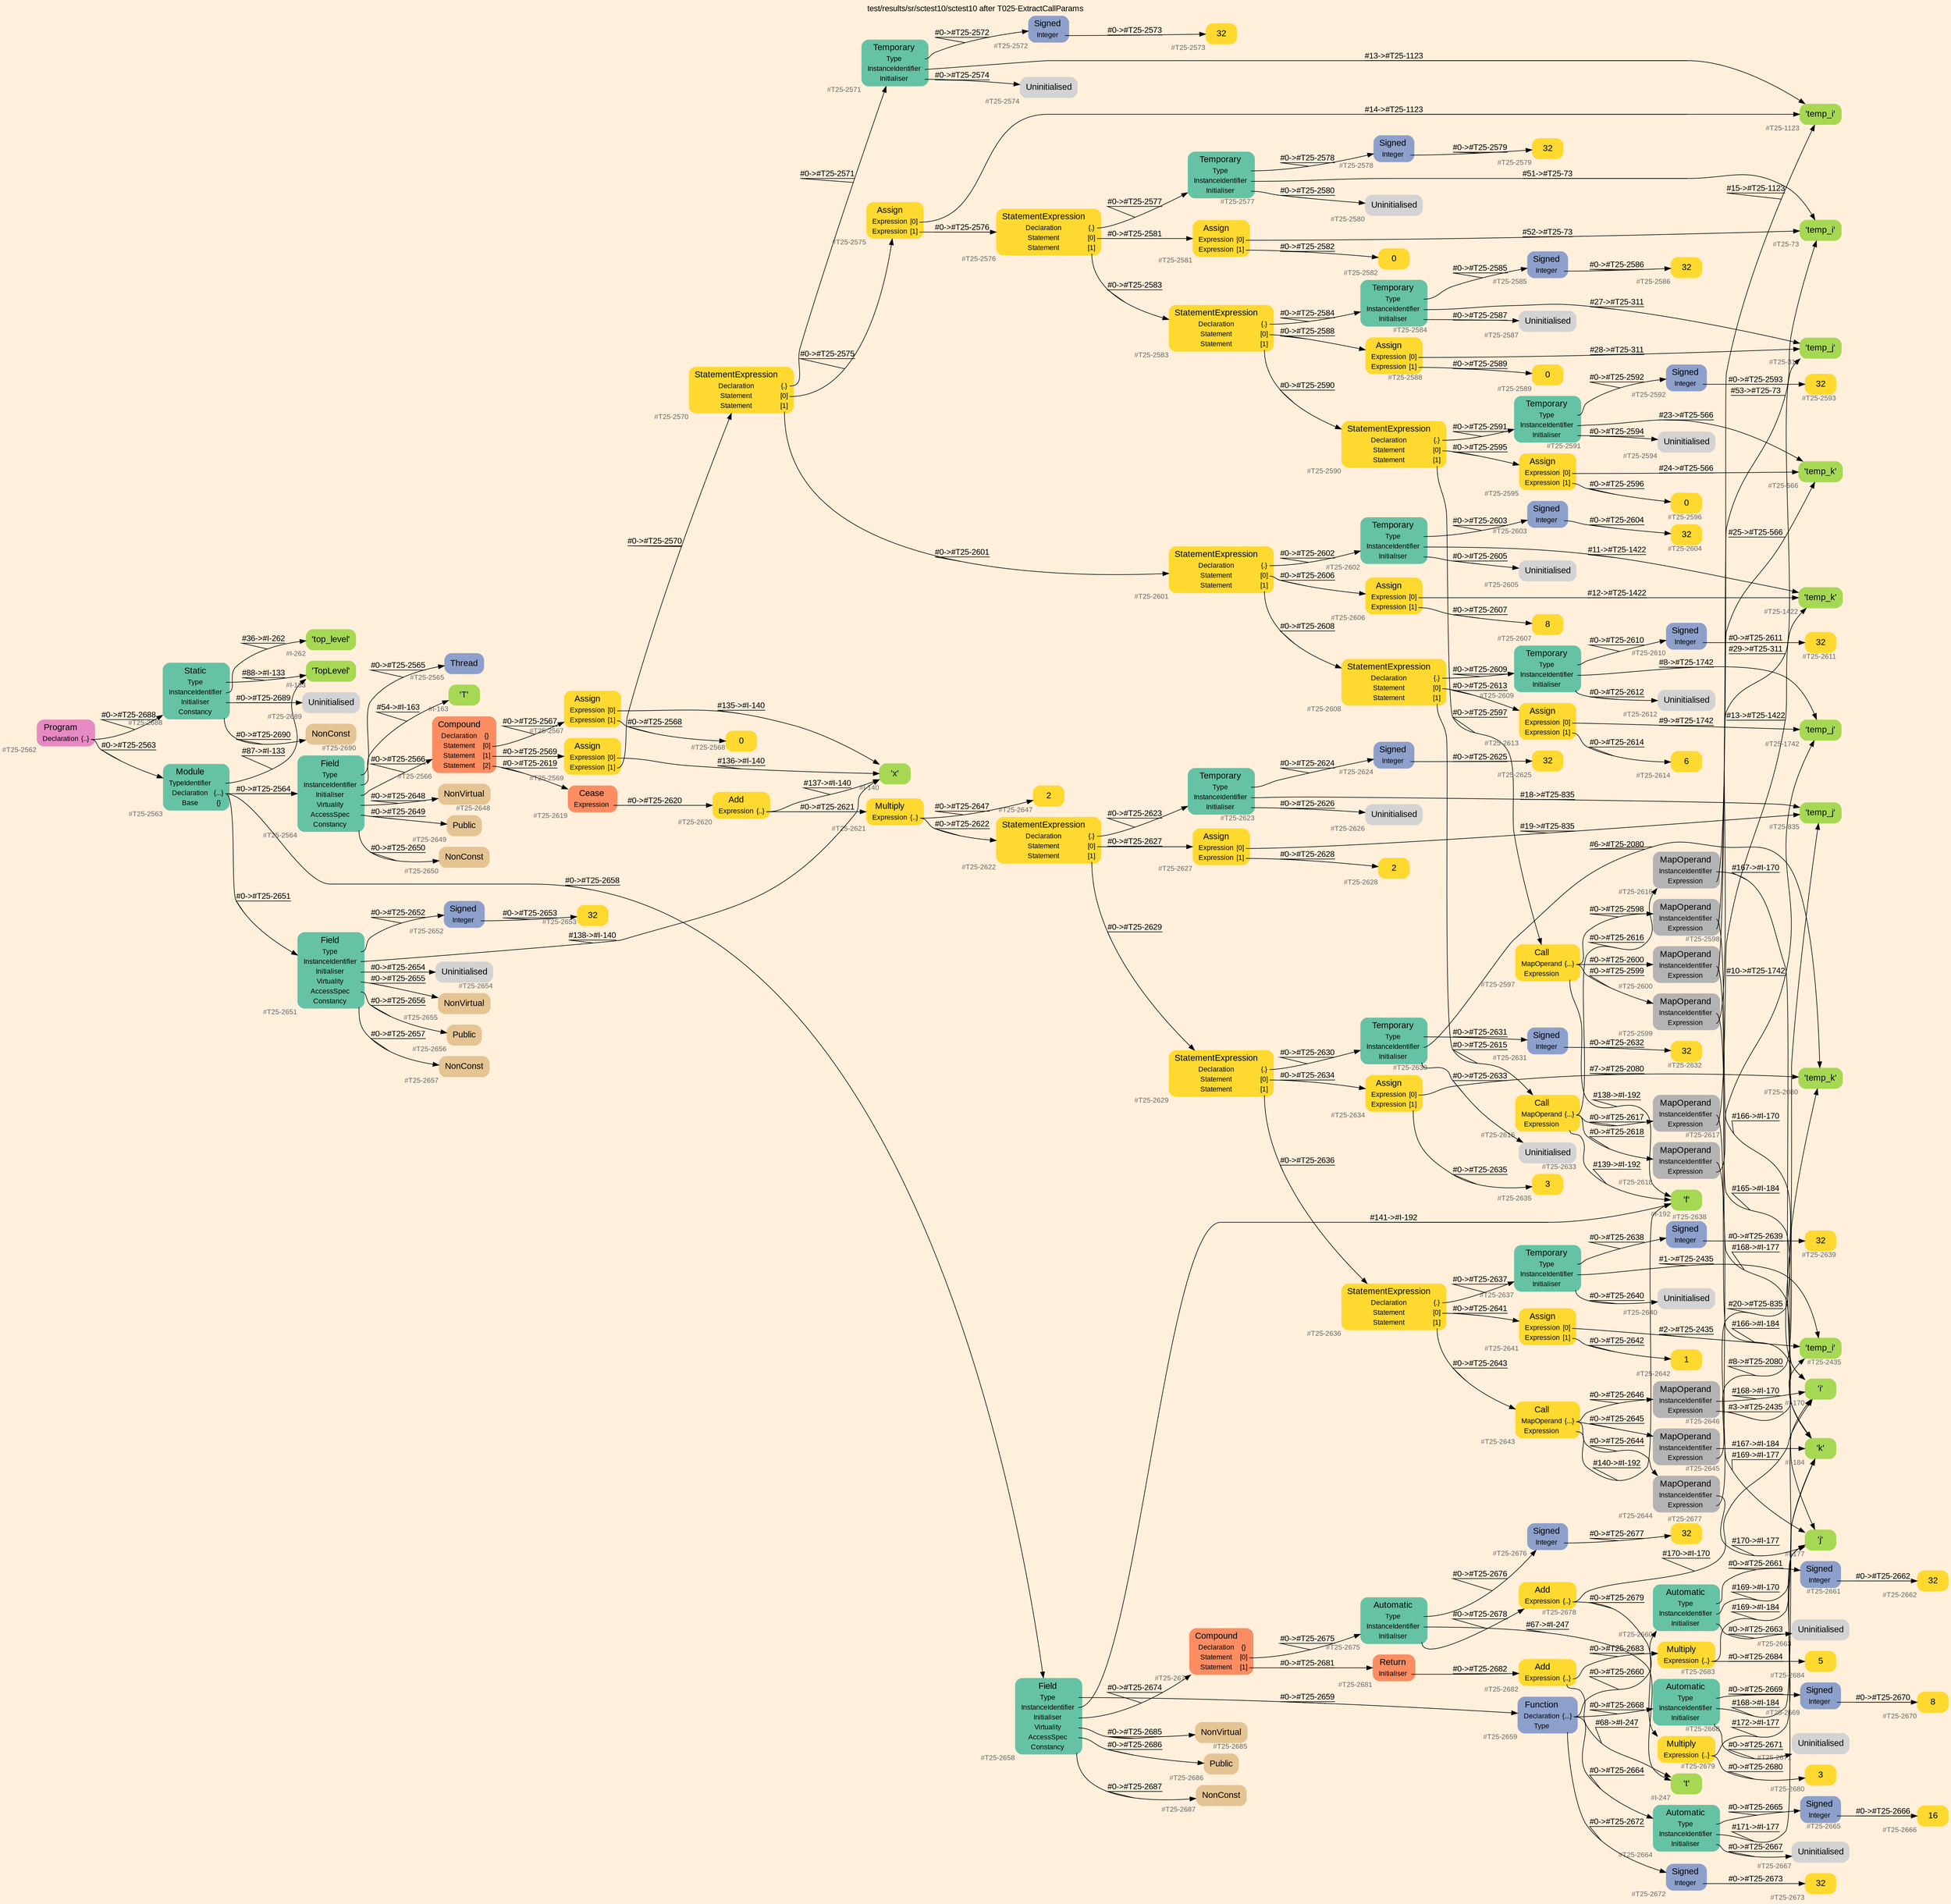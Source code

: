 digraph "test/results/sr/sctest10/sctest10 after T025-ExtractCallParams" {
label = "test/results/sr/sctest10/sctest10 after T025-ExtractCallParams"
labelloc = t
graph [
    rankdir = "LR"
    ranksep = 0.3
    bgcolor = antiquewhite1
    color = black
    fontcolor = black
    fontname = "Arial"
];
node [
    fontname = "Arial"
];
edge [
    fontname = "Arial"
];

// -------------------- node figure --------------------
// -------- block #T25-2562 ----------
"#T25-2562" [
    fillcolor = "/set28/4"
    xlabel = "#T25-2562"
    fontsize = "12"
    fontcolor = grey40
    shape = "plaintext"
    label = <<TABLE BORDER="0" CELLBORDER="0" CELLSPACING="0">
     <TR><TD><FONT COLOR="black" POINT-SIZE="15">Program</FONT></TD></TR>
     <TR><TD><FONT COLOR="black" POINT-SIZE="12">Declaration</FONT></TD><TD PORT="port0"><FONT COLOR="black" POINT-SIZE="12">{..}</FONT></TD></TR>
    </TABLE>>
    style = "rounded,filled"
];

// -------- block #T25-2563 ----------
"#T25-2563" [
    fillcolor = "/set28/1"
    xlabel = "#T25-2563"
    fontsize = "12"
    fontcolor = grey40
    shape = "plaintext"
    label = <<TABLE BORDER="0" CELLBORDER="0" CELLSPACING="0">
     <TR><TD><FONT COLOR="black" POINT-SIZE="15">Module</FONT></TD></TR>
     <TR><TD><FONT COLOR="black" POINT-SIZE="12">TypeIdentifier</FONT></TD><TD PORT="port0"></TD></TR>
     <TR><TD><FONT COLOR="black" POINT-SIZE="12">Declaration</FONT></TD><TD PORT="port1"><FONT COLOR="black" POINT-SIZE="12">{...}</FONT></TD></TR>
     <TR><TD><FONT COLOR="black" POINT-SIZE="12">Base</FONT></TD><TD PORT="port2"><FONT COLOR="black" POINT-SIZE="12">{}</FONT></TD></TR>
    </TABLE>>
    style = "rounded,filled"
];

// -------- block #I-133 ----------
"#I-133" [
    fillcolor = "/set28/5"
    xlabel = "#I-133"
    fontsize = "12"
    fontcolor = grey40
    shape = "plaintext"
    label = <<TABLE BORDER="0" CELLBORDER="0" CELLSPACING="0">
     <TR><TD><FONT COLOR="black" POINT-SIZE="15">'TopLevel'</FONT></TD></TR>
    </TABLE>>
    style = "rounded,filled"
];

// -------- block #T25-2564 ----------
"#T25-2564" [
    fillcolor = "/set28/1"
    xlabel = "#T25-2564"
    fontsize = "12"
    fontcolor = grey40
    shape = "plaintext"
    label = <<TABLE BORDER="0" CELLBORDER="0" CELLSPACING="0">
     <TR><TD><FONT COLOR="black" POINT-SIZE="15">Field</FONT></TD></TR>
     <TR><TD><FONT COLOR="black" POINT-SIZE="12">Type</FONT></TD><TD PORT="port0"></TD></TR>
     <TR><TD><FONT COLOR="black" POINT-SIZE="12">InstanceIdentifier</FONT></TD><TD PORT="port1"></TD></TR>
     <TR><TD><FONT COLOR="black" POINT-SIZE="12">Initialiser</FONT></TD><TD PORT="port2"></TD></TR>
     <TR><TD><FONT COLOR="black" POINT-SIZE="12">Virtuality</FONT></TD><TD PORT="port3"></TD></TR>
     <TR><TD><FONT COLOR="black" POINT-SIZE="12">AccessSpec</FONT></TD><TD PORT="port4"></TD></TR>
     <TR><TD><FONT COLOR="black" POINT-SIZE="12">Constancy</FONT></TD><TD PORT="port5"></TD></TR>
    </TABLE>>
    style = "rounded,filled"
];

// -------- block #T25-2565 ----------
"#T25-2565" [
    fillcolor = "/set28/3"
    xlabel = "#T25-2565"
    fontsize = "12"
    fontcolor = grey40
    shape = "plaintext"
    label = <<TABLE BORDER="0" CELLBORDER="0" CELLSPACING="0">
     <TR><TD><FONT COLOR="black" POINT-SIZE="15">Thread</FONT></TD></TR>
    </TABLE>>
    style = "rounded,filled"
];

// -------- block #I-163 ----------
"#I-163" [
    fillcolor = "/set28/5"
    xlabel = "#I-163"
    fontsize = "12"
    fontcolor = grey40
    shape = "plaintext"
    label = <<TABLE BORDER="0" CELLBORDER="0" CELLSPACING="0">
     <TR><TD><FONT COLOR="black" POINT-SIZE="15">'T'</FONT></TD></TR>
    </TABLE>>
    style = "rounded,filled"
];

// -------- block #T25-2566 ----------
"#T25-2566" [
    fillcolor = "/set28/2"
    xlabel = "#T25-2566"
    fontsize = "12"
    fontcolor = grey40
    shape = "plaintext"
    label = <<TABLE BORDER="0" CELLBORDER="0" CELLSPACING="0">
     <TR><TD><FONT COLOR="black" POINT-SIZE="15">Compound</FONT></TD></TR>
     <TR><TD><FONT COLOR="black" POINT-SIZE="12">Declaration</FONT></TD><TD PORT="port0"><FONT COLOR="black" POINT-SIZE="12">{}</FONT></TD></TR>
     <TR><TD><FONT COLOR="black" POINT-SIZE="12">Statement</FONT></TD><TD PORT="port1"><FONT COLOR="black" POINT-SIZE="12">[0]</FONT></TD></TR>
     <TR><TD><FONT COLOR="black" POINT-SIZE="12">Statement</FONT></TD><TD PORT="port2"><FONT COLOR="black" POINT-SIZE="12">[1]</FONT></TD></TR>
     <TR><TD><FONT COLOR="black" POINT-SIZE="12">Statement</FONT></TD><TD PORT="port3"><FONT COLOR="black" POINT-SIZE="12">[2]</FONT></TD></TR>
    </TABLE>>
    style = "rounded,filled"
];

// -------- block #T25-2567 ----------
"#T25-2567" [
    fillcolor = "/set28/6"
    xlabel = "#T25-2567"
    fontsize = "12"
    fontcolor = grey40
    shape = "plaintext"
    label = <<TABLE BORDER="0" CELLBORDER="0" CELLSPACING="0">
     <TR><TD><FONT COLOR="black" POINT-SIZE="15">Assign</FONT></TD></TR>
     <TR><TD><FONT COLOR="black" POINT-SIZE="12">Expression</FONT></TD><TD PORT="port0"><FONT COLOR="black" POINT-SIZE="12">[0]</FONT></TD></TR>
     <TR><TD><FONT COLOR="black" POINT-SIZE="12">Expression</FONT></TD><TD PORT="port1"><FONT COLOR="black" POINT-SIZE="12">[1]</FONT></TD></TR>
    </TABLE>>
    style = "rounded,filled"
];

// -------- block #I-140 ----------
"#I-140" [
    fillcolor = "/set28/5"
    xlabel = "#I-140"
    fontsize = "12"
    fontcolor = grey40
    shape = "plaintext"
    label = <<TABLE BORDER="0" CELLBORDER="0" CELLSPACING="0">
     <TR><TD><FONT COLOR="black" POINT-SIZE="15">'x'</FONT></TD></TR>
    </TABLE>>
    style = "rounded,filled"
];

// -------- block #T25-2568 ----------
"#T25-2568" [
    fillcolor = "/set28/6"
    xlabel = "#T25-2568"
    fontsize = "12"
    fontcolor = grey40
    shape = "plaintext"
    label = <<TABLE BORDER="0" CELLBORDER="0" CELLSPACING="0">
     <TR><TD><FONT COLOR="black" POINT-SIZE="15">0</FONT></TD></TR>
    </TABLE>>
    style = "rounded,filled"
];

// -------- block #T25-2569 ----------
"#T25-2569" [
    fillcolor = "/set28/6"
    xlabel = "#T25-2569"
    fontsize = "12"
    fontcolor = grey40
    shape = "plaintext"
    label = <<TABLE BORDER="0" CELLBORDER="0" CELLSPACING="0">
     <TR><TD><FONT COLOR="black" POINT-SIZE="15">Assign</FONT></TD></TR>
     <TR><TD><FONT COLOR="black" POINT-SIZE="12">Expression</FONT></TD><TD PORT="port0"><FONT COLOR="black" POINT-SIZE="12">[0]</FONT></TD></TR>
     <TR><TD><FONT COLOR="black" POINT-SIZE="12">Expression</FONT></TD><TD PORT="port1"><FONT COLOR="black" POINT-SIZE="12">[1]</FONT></TD></TR>
    </TABLE>>
    style = "rounded,filled"
];

// -------- block #T25-2570 ----------
"#T25-2570" [
    fillcolor = "/set28/6"
    xlabel = "#T25-2570"
    fontsize = "12"
    fontcolor = grey40
    shape = "plaintext"
    label = <<TABLE BORDER="0" CELLBORDER="0" CELLSPACING="0">
     <TR><TD><FONT COLOR="black" POINT-SIZE="15">StatementExpression</FONT></TD></TR>
     <TR><TD><FONT COLOR="black" POINT-SIZE="12">Declaration</FONT></TD><TD PORT="port0"><FONT COLOR="black" POINT-SIZE="12">{.}</FONT></TD></TR>
     <TR><TD><FONT COLOR="black" POINT-SIZE="12">Statement</FONT></TD><TD PORT="port1"><FONT COLOR="black" POINT-SIZE="12">[0]</FONT></TD></TR>
     <TR><TD><FONT COLOR="black" POINT-SIZE="12">Statement</FONT></TD><TD PORT="port2"><FONT COLOR="black" POINT-SIZE="12">[1]</FONT></TD></TR>
    </TABLE>>
    style = "rounded,filled"
];

// -------- block #T25-2571 ----------
"#T25-2571" [
    fillcolor = "/set28/1"
    xlabel = "#T25-2571"
    fontsize = "12"
    fontcolor = grey40
    shape = "plaintext"
    label = <<TABLE BORDER="0" CELLBORDER="0" CELLSPACING="0">
     <TR><TD><FONT COLOR="black" POINT-SIZE="15">Temporary</FONT></TD></TR>
     <TR><TD><FONT COLOR="black" POINT-SIZE="12">Type</FONT></TD><TD PORT="port0"></TD></TR>
     <TR><TD><FONT COLOR="black" POINT-SIZE="12">InstanceIdentifier</FONT></TD><TD PORT="port1"></TD></TR>
     <TR><TD><FONT COLOR="black" POINT-SIZE="12">Initialiser</FONT></TD><TD PORT="port2"></TD></TR>
    </TABLE>>
    style = "rounded,filled"
];

// -------- block #T25-2572 ----------
"#T25-2572" [
    fillcolor = "/set28/3"
    xlabel = "#T25-2572"
    fontsize = "12"
    fontcolor = grey40
    shape = "plaintext"
    label = <<TABLE BORDER="0" CELLBORDER="0" CELLSPACING="0">
     <TR><TD><FONT COLOR="black" POINT-SIZE="15">Signed</FONT></TD></TR>
     <TR><TD><FONT COLOR="black" POINT-SIZE="12">Integer</FONT></TD><TD PORT="port0"></TD></TR>
    </TABLE>>
    style = "rounded,filled"
];

// -------- block #T25-2573 ----------
"#T25-2573" [
    fillcolor = "/set28/6"
    xlabel = "#T25-2573"
    fontsize = "12"
    fontcolor = grey40
    shape = "plaintext"
    label = <<TABLE BORDER="0" CELLBORDER="0" CELLSPACING="0">
     <TR><TD><FONT COLOR="black" POINT-SIZE="15">32</FONT></TD></TR>
    </TABLE>>
    style = "rounded,filled"
];

// -------- block #T25-1123 ----------
"#T25-1123" [
    fillcolor = "/set28/5"
    xlabel = "#T25-1123"
    fontsize = "12"
    fontcolor = grey40
    shape = "plaintext"
    label = <<TABLE BORDER="0" CELLBORDER="0" CELLSPACING="0">
     <TR><TD><FONT COLOR="black" POINT-SIZE="15">'temp_i'</FONT></TD></TR>
    </TABLE>>
    style = "rounded,filled"
];

// -------- block #T25-2574 ----------
"#T25-2574" [
    xlabel = "#T25-2574"
    fontsize = "12"
    fontcolor = grey40
    shape = "plaintext"
    label = <<TABLE BORDER="0" CELLBORDER="0" CELLSPACING="0">
     <TR><TD><FONT COLOR="black" POINT-SIZE="15">Uninitialised</FONT></TD></TR>
    </TABLE>>
    style = "rounded,filled"
];

// -------- block #T25-2575 ----------
"#T25-2575" [
    fillcolor = "/set28/6"
    xlabel = "#T25-2575"
    fontsize = "12"
    fontcolor = grey40
    shape = "plaintext"
    label = <<TABLE BORDER="0" CELLBORDER="0" CELLSPACING="0">
     <TR><TD><FONT COLOR="black" POINT-SIZE="15">Assign</FONT></TD></TR>
     <TR><TD><FONT COLOR="black" POINT-SIZE="12">Expression</FONT></TD><TD PORT="port0"><FONT COLOR="black" POINT-SIZE="12">[0]</FONT></TD></TR>
     <TR><TD><FONT COLOR="black" POINT-SIZE="12">Expression</FONT></TD><TD PORT="port1"><FONT COLOR="black" POINT-SIZE="12">[1]</FONT></TD></TR>
    </TABLE>>
    style = "rounded,filled"
];

// -------- block #T25-2576 ----------
"#T25-2576" [
    fillcolor = "/set28/6"
    xlabel = "#T25-2576"
    fontsize = "12"
    fontcolor = grey40
    shape = "plaintext"
    label = <<TABLE BORDER="0" CELLBORDER="0" CELLSPACING="0">
     <TR><TD><FONT COLOR="black" POINT-SIZE="15">StatementExpression</FONT></TD></TR>
     <TR><TD><FONT COLOR="black" POINT-SIZE="12">Declaration</FONT></TD><TD PORT="port0"><FONT COLOR="black" POINT-SIZE="12">{.}</FONT></TD></TR>
     <TR><TD><FONT COLOR="black" POINT-SIZE="12">Statement</FONT></TD><TD PORT="port1"><FONT COLOR="black" POINT-SIZE="12">[0]</FONT></TD></TR>
     <TR><TD><FONT COLOR="black" POINT-SIZE="12">Statement</FONT></TD><TD PORT="port2"><FONT COLOR="black" POINT-SIZE="12">[1]</FONT></TD></TR>
    </TABLE>>
    style = "rounded,filled"
];

// -------- block #T25-2577 ----------
"#T25-2577" [
    fillcolor = "/set28/1"
    xlabel = "#T25-2577"
    fontsize = "12"
    fontcolor = grey40
    shape = "plaintext"
    label = <<TABLE BORDER="0" CELLBORDER="0" CELLSPACING="0">
     <TR><TD><FONT COLOR="black" POINT-SIZE="15">Temporary</FONT></TD></TR>
     <TR><TD><FONT COLOR="black" POINT-SIZE="12">Type</FONT></TD><TD PORT="port0"></TD></TR>
     <TR><TD><FONT COLOR="black" POINT-SIZE="12">InstanceIdentifier</FONT></TD><TD PORT="port1"></TD></TR>
     <TR><TD><FONT COLOR="black" POINT-SIZE="12">Initialiser</FONT></TD><TD PORT="port2"></TD></TR>
    </TABLE>>
    style = "rounded,filled"
];

// -------- block #T25-2578 ----------
"#T25-2578" [
    fillcolor = "/set28/3"
    xlabel = "#T25-2578"
    fontsize = "12"
    fontcolor = grey40
    shape = "plaintext"
    label = <<TABLE BORDER="0" CELLBORDER="0" CELLSPACING="0">
     <TR><TD><FONT COLOR="black" POINT-SIZE="15">Signed</FONT></TD></TR>
     <TR><TD><FONT COLOR="black" POINT-SIZE="12">Integer</FONT></TD><TD PORT="port0"></TD></TR>
    </TABLE>>
    style = "rounded,filled"
];

// -------- block #T25-2579 ----------
"#T25-2579" [
    fillcolor = "/set28/6"
    xlabel = "#T25-2579"
    fontsize = "12"
    fontcolor = grey40
    shape = "plaintext"
    label = <<TABLE BORDER="0" CELLBORDER="0" CELLSPACING="0">
     <TR><TD><FONT COLOR="black" POINT-SIZE="15">32</FONT></TD></TR>
    </TABLE>>
    style = "rounded,filled"
];

// -------- block #T25-73 ----------
"#T25-73" [
    fillcolor = "/set28/5"
    xlabel = "#T25-73"
    fontsize = "12"
    fontcolor = grey40
    shape = "plaintext"
    label = <<TABLE BORDER="0" CELLBORDER="0" CELLSPACING="0">
     <TR><TD><FONT COLOR="black" POINT-SIZE="15">'temp_i'</FONT></TD></TR>
    </TABLE>>
    style = "rounded,filled"
];

// -------- block #T25-2580 ----------
"#T25-2580" [
    xlabel = "#T25-2580"
    fontsize = "12"
    fontcolor = grey40
    shape = "plaintext"
    label = <<TABLE BORDER="0" CELLBORDER="0" CELLSPACING="0">
     <TR><TD><FONT COLOR="black" POINT-SIZE="15">Uninitialised</FONT></TD></TR>
    </TABLE>>
    style = "rounded,filled"
];

// -------- block #T25-2581 ----------
"#T25-2581" [
    fillcolor = "/set28/6"
    xlabel = "#T25-2581"
    fontsize = "12"
    fontcolor = grey40
    shape = "plaintext"
    label = <<TABLE BORDER="0" CELLBORDER="0" CELLSPACING="0">
     <TR><TD><FONT COLOR="black" POINT-SIZE="15">Assign</FONT></TD></TR>
     <TR><TD><FONT COLOR="black" POINT-SIZE="12">Expression</FONT></TD><TD PORT="port0"><FONT COLOR="black" POINT-SIZE="12">[0]</FONT></TD></TR>
     <TR><TD><FONT COLOR="black" POINT-SIZE="12">Expression</FONT></TD><TD PORT="port1"><FONT COLOR="black" POINT-SIZE="12">[1]</FONT></TD></TR>
    </TABLE>>
    style = "rounded,filled"
];

// -------- block #T25-2582 ----------
"#T25-2582" [
    fillcolor = "/set28/6"
    xlabel = "#T25-2582"
    fontsize = "12"
    fontcolor = grey40
    shape = "plaintext"
    label = <<TABLE BORDER="0" CELLBORDER="0" CELLSPACING="0">
     <TR><TD><FONT COLOR="black" POINT-SIZE="15">0</FONT></TD></TR>
    </TABLE>>
    style = "rounded,filled"
];

// -------- block #T25-2583 ----------
"#T25-2583" [
    fillcolor = "/set28/6"
    xlabel = "#T25-2583"
    fontsize = "12"
    fontcolor = grey40
    shape = "plaintext"
    label = <<TABLE BORDER="0" CELLBORDER="0" CELLSPACING="0">
     <TR><TD><FONT COLOR="black" POINT-SIZE="15">StatementExpression</FONT></TD></TR>
     <TR><TD><FONT COLOR="black" POINT-SIZE="12">Declaration</FONT></TD><TD PORT="port0"><FONT COLOR="black" POINT-SIZE="12">{.}</FONT></TD></TR>
     <TR><TD><FONT COLOR="black" POINT-SIZE="12">Statement</FONT></TD><TD PORT="port1"><FONT COLOR="black" POINT-SIZE="12">[0]</FONT></TD></TR>
     <TR><TD><FONT COLOR="black" POINT-SIZE="12">Statement</FONT></TD><TD PORT="port2"><FONT COLOR="black" POINT-SIZE="12">[1]</FONT></TD></TR>
    </TABLE>>
    style = "rounded,filled"
];

// -------- block #T25-2584 ----------
"#T25-2584" [
    fillcolor = "/set28/1"
    xlabel = "#T25-2584"
    fontsize = "12"
    fontcolor = grey40
    shape = "plaintext"
    label = <<TABLE BORDER="0" CELLBORDER="0" CELLSPACING="0">
     <TR><TD><FONT COLOR="black" POINT-SIZE="15">Temporary</FONT></TD></TR>
     <TR><TD><FONT COLOR="black" POINT-SIZE="12">Type</FONT></TD><TD PORT="port0"></TD></TR>
     <TR><TD><FONT COLOR="black" POINT-SIZE="12">InstanceIdentifier</FONT></TD><TD PORT="port1"></TD></TR>
     <TR><TD><FONT COLOR="black" POINT-SIZE="12">Initialiser</FONT></TD><TD PORT="port2"></TD></TR>
    </TABLE>>
    style = "rounded,filled"
];

// -------- block #T25-2585 ----------
"#T25-2585" [
    fillcolor = "/set28/3"
    xlabel = "#T25-2585"
    fontsize = "12"
    fontcolor = grey40
    shape = "plaintext"
    label = <<TABLE BORDER="0" CELLBORDER="0" CELLSPACING="0">
     <TR><TD><FONT COLOR="black" POINT-SIZE="15">Signed</FONT></TD></TR>
     <TR><TD><FONT COLOR="black" POINT-SIZE="12">Integer</FONT></TD><TD PORT="port0"></TD></TR>
    </TABLE>>
    style = "rounded,filled"
];

// -------- block #T25-2586 ----------
"#T25-2586" [
    fillcolor = "/set28/6"
    xlabel = "#T25-2586"
    fontsize = "12"
    fontcolor = grey40
    shape = "plaintext"
    label = <<TABLE BORDER="0" CELLBORDER="0" CELLSPACING="0">
     <TR><TD><FONT COLOR="black" POINT-SIZE="15">32</FONT></TD></TR>
    </TABLE>>
    style = "rounded,filled"
];

// -------- block #T25-311 ----------
"#T25-311" [
    fillcolor = "/set28/5"
    xlabel = "#T25-311"
    fontsize = "12"
    fontcolor = grey40
    shape = "plaintext"
    label = <<TABLE BORDER="0" CELLBORDER="0" CELLSPACING="0">
     <TR><TD><FONT COLOR="black" POINT-SIZE="15">'temp_j'</FONT></TD></TR>
    </TABLE>>
    style = "rounded,filled"
];

// -------- block #T25-2587 ----------
"#T25-2587" [
    xlabel = "#T25-2587"
    fontsize = "12"
    fontcolor = grey40
    shape = "plaintext"
    label = <<TABLE BORDER="0" CELLBORDER="0" CELLSPACING="0">
     <TR><TD><FONT COLOR="black" POINT-SIZE="15">Uninitialised</FONT></TD></TR>
    </TABLE>>
    style = "rounded,filled"
];

// -------- block #T25-2588 ----------
"#T25-2588" [
    fillcolor = "/set28/6"
    xlabel = "#T25-2588"
    fontsize = "12"
    fontcolor = grey40
    shape = "plaintext"
    label = <<TABLE BORDER="0" CELLBORDER="0" CELLSPACING="0">
     <TR><TD><FONT COLOR="black" POINT-SIZE="15">Assign</FONT></TD></TR>
     <TR><TD><FONT COLOR="black" POINT-SIZE="12">Expression</FONT></TD><TD PORT="port0"><FONT COLOR="black" POINT-SIZE="12">[0]</FONT></TD></TR>
     <TR><TD><FONT COLOR="black" POINT-SIZE="12">Expression</FONT></TD><TD PORT="port1"><FONT COLOR="black" POINT-SIZE="12">[1]</FONT></TD></TR>
    </TABLE>>
    style = "rounded,filled"
];

// -------- block #T25-2589 ----------
"#T25-2589" [
    fillcolor = "/set28/6"
    xlabel = "#T25-2589"
    fontsize = "12"
    fontcolor = grey40
    shape = "plaintext"
    label = <<TABLE BORDER="0" CELLBORDER="0" CELLSPACING="0">
     <TR><TD><FONT COLOR="black" POINT-SIZE="15">0</FONT></TD></TR>
    </TABLE>>
    style = "rounded,filled"
];

// -------- block #T25-2590 ----------
"#T25-2590" [
    fillcolor = "/set28/6"
    xlabel = "#T25-2590"
    fontsize = "12"
    fontcolor = grey40
    shape = "plaintext"
    label = <<TABLE BORDER="0" CELLBORDER="0" CELLSPACING="0">
     <TR><TD><FONT COLOR="black" POINT-SIZE="15">StatementExpression</FONT></TD></TR>
     <TR><TD><FONT COLOR="black" POINT-SIZE="12">Declaration</FONT></TD><TD PORT="port0"><FONT COLOR="black" POINT-SIZE="12">{.}</FONT></TD></TR>
     <TR><TD><FONT COLOR="black" POINT-SIZE="12">Statement</FONT></TD><TD PORT="port1"><FONT COLOR="black" POINT-SIZE="12">[0]</FONT></TD></TR>
     <TR><TD><FONT COLOR="black" POINT-SIZE="12">Statement</FONT></TD><TD PORT="port2"><FONT COLOR="black" POINT-SIZE="12">[1]</FONT></TD></TR>
    </TABLE>>
    style = "rounded,filled"
];

// -------- block #T25-2591 ----------
"#T25-2591" [
    fillcolor = "/set28/1"
    xlabel = "#T25-2591"
    fontsize = "12"
    fontcolor = grey40
    shape = "plaintext"
    label = <<TABLE BORDER="0" CELLBORDER="0" CELLSPACING="0">
     <TR><TD><FONT COLOR="black" POINT-SIZE="15">Temporary</FONT></TD></TR>
     <TR><TD><FONT COLOR="black" POINT-SIZE="12">Type</FONT></TD><TD PORT="port0"></TD></TR>
     <TR><TD><FONT COLOR="black" POINT-SIZE="12">InstanceIdentifier</FONT></TD><TD PORT="port1"></TD></TR>
     <TR><TD><FONT COLOR="black" POINT-SIZE="12">Initialiser</FONT></TD><TD PORT="port2"></TD></TR>
    </TABLE>>
    style = "rounded,filled"
];

// -------- block #T25-2592 ----------
"#T25-2592" [
    fillcolor = "/set28/3"
    xlabel = "#T25-2592"
    fontsize = "12"
    fontcolor = grey40
    shape = "plaintext"
    label = <<TABLE BORDER="0" CELLBORDER="0" CELLSPACING="0">
     <TR><TD><FONT COLOR="black" POINT-SIZE="15">Signed</FONT></TD></TR>
     <TR><TD><FONT COLOR="black" POINT-SIZE="12">Integer</FONT></TD><TD PORT="port0"></TD></TR>
    </TABLE>>
    style = "rounded,filled"
];

// -------- block #T25-2593 ----------
"#T25-2593" [
    fillcolor = "/set28/6"
    xlabel = "#T25-2593"
    fontsize = "12"
    fontcolor = grey40
    shape = "plaintext"
    label = <<TABLE BORDER="0" CELLBORDER="0" CELLSPACING="0">
     <TR><TD><FONT COLOR="black" POINT-SIZE="15">32</FONT></TD></TR>
    </TABLE>>
    style = "rounded,filled"
];

// -------- block #T25-566 ----------
"#T25-566" [
    fillcolor = "/set28/5"
    xlabel = "#T25-566"
    fontsize = "12"
    fontcolor = grey40
    shape = "plaintext"
    label = <<TABLE BORDER="0" CELLBORDER="0" CELLSPACING="0">
     <TR><TD><FONT COLOR="black" POINT-SIZE="15">'temp_k'</FONT></TD></TR>
    </TABLE>>
    style = "rounded,filled"
];

// -------- block #T25-2594 ----------
"#T25-2594" [
    xlabel = "#T25-2594"
    fontsize = "12"
    fontcolor = grey40
    shape = "plaintext"
    label = <<TABLE BORDER="0" CELLBORDER="0" CELLSPACING="0">
     <TR><TD><FONT COLOR="black" POINT-SIZE="15">Uninitialised</FONT></TD></TR>
    </TABLE>>
    style = "rounded,filled"
];

// -------- block #T25-2595 ----------
"#T25-2595" [
    fillcolor = "/set28/6"
    xlabel = "#T25-2595"
    fontsize = "12"
    fontcolor = grey40
    shape = "plaintext"
    label = <<TABLE BORDER="0" CELLBORDER="0" CELLSPACING="0">
     <TR><TD><FONT COLOR="black" POINT-SIZE="15">Assign</FONT></TD></TR>
     <TR><TD><FONT COLOR="black" POINT-SIZE="12">Expression</FONT></TD><TD PORT="port0"><FONT COLOR="black" POINT-SIZE="12">[0]</FONT></TD></TR>
     <TR><TD><FONT COLOR="black" POINT-SIZE="12">Expression</FONT></TD><TD PORT="port1"><FONT COLOR="black" POINT-SIZE="12">[1]</FONT></TD></TR>
    </TABLE>>
    style = "rounded,filled"
];

// -------- block #T25-2596 ----------
"#T25-2596" [
    fillcolor = "/set28/6"
    xlabel = "#T25-2596"
    fontsize = "12"
    fontcolor = grey40
    shape = "plaintext"
    label = <<TABLE BORDER="0" CELLBORDER="0" CELLSPACING="0">
     <TR><TD><FONT COLOR="black" POINT-SIZE="15">0</FONT></TD></TR>
    </TABLE>>
    style = "rounded,filled"
];

// -------- block #T25-2597 ----------
"#T25-2597" [
    fillcolor = "/set28/6"
    xlabel = "#T25-2597"
    fontsize = "12"
    fontcolor = grey40
    shape = "plaintext"
    label = <<TABLE BORDER="0" CELLBORDER="0" CELLSPACING="0">
     <TR><TD><FONT COLOR="black" POINT-SIZE="15">Call</FONT></TD></TR>
     <TR><TD><FONT COLOR="black" POINT-SIZE="12">MapOperand</FONT></TD><TD PORT="port0"><FONT COLOR="black" POINT-SIZE="12">{...}</FONT></TD></TR>
     <TR><TD><FONT COLOR="black" POINT-SIZE="12">Expression</FONT></TD><TD PORT="port1"></TD></TR>
    </TABLE>>
    style = "rounded,filled"
];

// -------- block #T25-2598 ----------
"#T25-2598" [
    fillcolor = "/set28/8"
    xlabel = "#T25-2598"
    fontsize = "12"
    fontcolor = grey40
    shape = "plaintext"
    label = <<TABLE BORDER="0" CELLBORDER="0" CELLSPACING="0">
     <TR><TD><FONT COLOR="black" POINT-SIZE="15">MapOperand</FONT></TD></TR>
     <TR><TD><FONT COLOR="black" POINT-SIZE="12">InstanceIdentifier</FONT></TD><TD PORT="port0"></TD></TR>
     <TR><TD><FONT COLOR="black" POINT-SIZE="12">Expression</FONT></TD><TD PORT="port1"></TD></TR>
    </TABLE>>
    style = "rounded,filled"
];

// -------- block #I-170 ----------
"#I-170" [
    fillcolor = "/set28/5"
    xlabel = "#I-170"
    fontsize = "12"
    fontcolor = grey40
    shape = "plaintext"
    label = <<TABLE BORDER="0" CELLBORDER="0" CELLSPACING="0">
     <TR><TD><FONT COLOR="black" POINT-SIZE="15">'i'</FONT></TD></TR>
    </TABLE>>
    style = "rounded,filled"
];

// -------- block #T25-2599 ----------
"#T25-2599" [
    fillcolor = "/set28/8"
    xlabel = "#T25-2599"
    fontsize = "12"
    fontcolor = grey40
    shape = "plaintext"
    label = <<TABLE BORDER="0" CELLBORDER="0" CELLSPACING="0">
     <TR><TD><FONT COLOR="black" POINT-SIZE="15">MapOperand</FONT></TD></TR>
     <TR><TD><FONT COLOR="black" POINT-SIZE="12">InstanceIdentifier</FONT></TD><TD PORT="port0"></TD></TR>
     <TR><TD><FONT COLOR="black" POINT-SIZE="12">Expression</FONT></TD><TD PORT="port1"></TD></TR>
    </TABLE>>
    style = "rounded,filled"
];

// -------- block #I-177 ----------
"#I-177" [
    fillcolor = "/set28/5"
    xlabel = "#I-177"
    fontsize = "12"
    fontcolor = grey40
    shape = "plaintext"
    label = <<TABLE BORDER="0" CELLBORDER="0" CELLSPACING="0">
     <TR><TD><FONT COLOR="black" POINT-SIZE="15">'j'</FONT></TD></TR>
    </TABLE>>
    style = "rounded,filled"
];

// -------- block #T25-2600 ----------
"#T25-2600" [
    fillcolor = "/set28/8"
    xlabel = "#T25-2600"
    fontsize = "12"
    fontcolor = grey40
    shape = "plaintext"
    label = <<TABLE BORDER="0" CELLBORDER="0" CELLSPACING="0">
     <TR><TD><FONT COLOR="black" POINT-SIZE="15">MapOperand</FONT></TD></TR>
     <TR><TD><FONT COLOR="black" POINT-SIZE="12">InstanceIdentifier</FONT></TD><TD PORT="port0"></TD></TR>
     <TR><TD><FONT COLOR="black" POINT-SIZE="12">Expression</FONT></TD><TD PORT="port1"></TD></TR>
    </TABLE>>
    style = "rounded,filled"
];

// -------- block #I-184 ----------
"#I-184" [
    fillcolor = "/set28/5"
    xlabel = "#I-184"
    fontsize = "12"
    fontcolor = grey40
    shape = "plaintext"
    label = <<TABLE BORDER="0" CELLBORDER="0" CELLSPACING="0">
     <TR><TD><FONT COLOR="black" POINT-SIZE="15">'k'</FONT></TD></TR>
    </TABLE>>
    style = "rounded,filled"
];

// -------- block #I-192 ----------
"#I-192" [
    fillcolor = "/set28/5"
    xlabel = "#I-192"
    fontsize = "12"
    fontcolor = grey40
    shape = "plaintext"
    label = <<TABLE BORDER="0" CELLBORDER="0" CELLSPACING="0">
     <TR><TD><FONT COLOR="black" POINT-SIZE="15">'f'</FONT></TD></TR>
    </TABLE>>
    style = "rounded,filled"
];

// -------- block #T25-2601 ----------
"#T25-2601" [
    fillcolor = "/set28/6"
    xlabel = "#T25-2601"
    fontsize = "12"
    fontcolor = grey40
    shape = "plaintext"
    label = <<TABLE BORDER="0" CELLBORDER="0" CELLSPACING="0">
     <TR><TD><FONT COLOR="black" POINT-SIZE="15">StatementExpression</FONT></TD></TR>
     <TR><TD><FONT COLOR="black" POINT-SIZE="12">Declaration</FONT></TD><TD PORT="port0"><FONT COLOR="black" POINT-SIZE="12">{.}</FONT></TD></TR>
     <TR><TD><FONT COLOR="black" POINT-SIZE="12">Statement</FONT></TD><TD PORT="port1"><FONT COLOR="black" POINT-SIZE="12">[0]</FONT></TD></TR>
     <TR><TD><FONT COLOR="black" POINT-SIZE="12">Statement</FONT></TD><TD PORT="port2"><FONT COLOR="black" POINT-SIZE="12">[1]</FONT></TD></TR>
    </TABLE>>
    style = "rounded,filled"
];

// -------- block #T25-2602 ----------
"#T25-2602" [
    fillcolor = "/set28/1"
    xlabel = "#T25-2602"
    fontsize = "12"
    fontcolor = grey40
    shape = "plaintext"
    label = <<TABLE BORDER="0" CELLBORDER="0" CELLSPACING="0">
     <TR><TD><FONT COLOR="black" POINT-SIZE="15">Temporary</FONT></TD></TR>
     <TR><TD><FONT COLOR="black" POINT-SIZE="12">Type</FONT></TD><TD PORT="port0"></TD></TR>
     <TR><TD><FONT COLOR="black" POINT-SIZE="12">InstanceIdentifier</FONT></TD><TD PORT="port1"></TD></TR>
     <TR><TD><FONT COLOR="black" POINT-SIZE="12">Initialiser</FONT></TD><TD PORT="port2"></TD></TR>
    </TABLE>>
    style = "rounded,filled"
];

// -------- block #T25-2603 ----------
"#T25-2603" [
    fillcolor = "/set28/3"
    xlabel = "#T25-2603"
    fontsize = "12"
    fontcolor = grey40
    shape = "plaintext"
    label = <<TABLE BORDER="0" CELLBORDER="0" CELLSPACING="0">
     <TR><TD><FONT COLOR="black" POINT-SIZE="15">Signed</FONT></TD></TR>
     <TR><TD><FONT COLOR="black" POINT-SIZE="12">Integer</FONT></TD><TD PORT="port0"></TD></TR>
    </TABLE>>
    style = "rounded,filled"
];

// -------- block #T25-2604 ----------
"#T25-2604" [
    fillcolor = "/set28/6"
    xlabel = "#T25-2604"
    fontsize = "12"
    fontcolor = grey40
    shape = "plaintext"
    label = <<TABLE BORDER="0" CELLBORDER="0" CELLSPACING="0">
     <TR><TD><FONT COLOR="black" POINT-SIZE="15">32</FONT></TD></TR>
    </TABLE>>
    style = "rounded,filled"
];

// -------- block #T25-1422 ----------
"#T25-1422" [
    fillcolor = "/set28/5"
    xlabel = "#T25-1422"
    fontsize = "12"
    fontcolor = grey40
    shape = "plaintext"
    label = <<TABLE BORDER="0" CELLBORDER="0" CELLSPACING="0">
     <TR><TD><FONT COLOR="black" POINT-SIZE="15">'temp_k'</FONT></TD></TR>
    </TABLE>>
    style = "rounded,filled"
];

// -------- block #T25-2605 ----------
"#T25-2605" [
    xlabel = "#T25-2605"
    fontsize = "12"
    fontcolor = grey40
    shape = "plaintext"
    label = <<TABLE BORDER="0" CELLBORDER="0" CELLSPACING="0">
     <TR><TD><FONT COLOR="black" POINT-SIZE="15">Uninitialised</FONT></TD></TR>
    </TABLE>>
    style = "rounded,filled"
];

// -------- block #T25-2606 ----------
"#T25-2606" [
    fillcolor = "/set28/6"
    xlabel = "#T25-2606"
    fontsize = "12"
    fontcolor = grey40
    shape = "plaintext"
    label = <<TABLE BORDER="0" CELLBORDER="0" CELLSPACING="0">
     <TR><TD><FONT COLOR="black" POINT-SIZE="15">Assign</FONT></TD></TR>
     <TR><TD><FONT COLOR="black" POINT-SIZE="12">Expression</FONT></TD><TD PORT="port0"><FONT COLOR="black" POINT-SIZE="12">[0]</FONT></TD></TR>
     <TR><TD><FONT COLOR="black" POINT-SIZE="12">Expression</FONT></TD><TD PORT="port1"><FONT COLOR="black" POINT-SIZE="12">[1]</FONT></TD></TR>
    </TABLE>>
    style = "rounded,filled"
];

// -------- block #T25-2607 ----------
"#T25-2607" [
    fillcolor = "/set28/6"
    xlabel = "#T25-2607"
    fontsize = "12"
    fontcolor = grey40
    shape = "plaintext"
    label = <<TABLE BORDER="0" CELLBORDER="0" CELLSPACING="0">
     <TR><TD><FONT COLOR="black" POINT-SIZE="15">8</FONT></TD></TR>
    </TABLE>>
    style = "rounded,filled"
];

// -------- block #T25-2608 ----------
"#T25-2608" [
    fillcolor = "/set28/6"
    xlabel = "#T25-2608"
    fontsize = "12"
    fontcolor = grey40
    shape = "plaintext"
    label = <<TABLE BORDER="0" CELLBORDER="0" CELLSPACING="0">
     <TR><TD><FONT COLOR="black" POINT-SIZE="15">StatementExpression</FONT></TD></TR>
     <TR><TD><FONT COLOR="black" POINT-SIZE="12">Declaration</FONT></TD><TD PORT="port0"><FONT COLOR="black" POINT-SIZE="12">{.}</FONT></TD></TR>
     <TR><TD><FONT COLOR="black" POINT-SIZE="12">Statement</FONT></TD><TD PORT="port1"><FONT COLOR="black" POINT-SIZE="12">[0]</FONT></TD></TR>
     <TR><TD><FONT COLOR="black" POINT-SIZE="12">Statement</FONT></TD><TD PORT="port2"><FONT COLOR="black" POINT-SIZE="12">[1]</FONT></TD></TR>
    </TABLE>>
    style = "rounded,filled"
];

// -------- block #T25-2609 ----------
"#T25-2609" [
    fillcolor = "/set28/1"
    xlabel = "#T25-2609"
    fontsize = "12"
    fontcolor = grey40
    shape = "plaintext"
    label = <<TABLE BORDER="0" CELLBORDER="0" CELLSPACING="0">
     <TR><TD><FONT COLOR="black" POINT-SIZE="15">Temporary</FONT></TD></TR>
     <TR><TD><FONT COLOR="black" POINT-SIZE="12">Type</FONT></TD><TD PORT="port0"></TD></TR>
     <TR><TD><FONT COLOR="black" POINT-SIZE="12">InstanceIdentifier</FONT></TD><TD PORT="port1"></TD></TR>
     <TR><TD><FONT COLOR="black" POINT-SIZE="12">Initialiser</FONT></TD><TD PORT="port2"></TD></TR>
    </TABLE>>
    style = "rounded,filled"
];

// -------- block #T25-2610 ----------
"#T25-2610" [
    fillcolor = "/set28/3"
    xlabel = "#T25-2610"
    fontsize = "12"
    fontcolor = grey40
    shape = "plaintext"
    label = <<TABLE BORDER="0" CELLBORDER="0" CELLSPACING="0">
     <TR><TD><FONT COLOR="black" POINT-SIZE="15">Signed</FONT></TD></TR>
     <TR><TD><FONT COLOR="black" POINT-SIZE="12">Integer</FONT></TD><TD PORT="port0"></TD></TR>
    </TABLE>>
    style = "rounded,filled"
];

// -------- block #T25-2611 ----------
"#T25-2611" [
    fillcolor = "/set28/6"
    xlabel = "#T25-2611"
    fontsize = "12"
    fontcolor = grey40
    shape = "plaintext"
    label = <<TABLE BORDER="0" CELLBORDER="0" CELLSPACING="0">
     <TR><TD><FONT COLOR="black" POINT-SIZE="15">32</FONT></TD></TR>
    </TABLE>>
    style = "rounded,filled"
];

// -------- block #T25-1742 ----------
"#T25-1742" [
    fillcolor = "/set28/5"
    xlabel = "#T25-1742"
    fontsize = "12"
    fontcolor = grey40
    shape = "plaintext"
    label = <<TABLE BORDER="0" CELLBORDER="0" CELLSPACING="0">
     <TR><TD><FONT COLOR="black" POINT-SIZE="15">'temp_j'</FONT></TD></TR>
    </TABLE>>
    style = "rounded,filled"
];

// -------- block #T25-2612 ----------
"#T25-2612" [
    xlabel = "#T25-2612"
    fontsize = "12"
    fontcolor = grey40
    shape = "plaintext"
    label = <<TABLE BORDER="0" CELLBORDER="0" CELLSPACING="0">
     <TR><TD><FONT COLOR="black" POINT-SIZE="15">Uninitialised</FONT></TD></TR>
    </TABLE>>
    style = "rounded,filled"
];

// -------- block #T25-2613 ----------
"#T25-2613" [
    fillcolor = "/set28/6"
    xlabel = "#T25-2613"
    fontsize = "12"
    fontcolor = grey40
    shape = "plaintext"
    label = <<TABLE BORDER="0" CELLBORDER="0" CELLSPACING="0">
     <TR><TD><FONT COLOR="black" POINT-SIZE="15">Assign</FONT></TD></TR>
     <TR><TD><FONT COLOR="black" POINT-SIZE="12">Expression</FONT></TD><TD PORT="port0"><FONT COLOR="black" POINT-SIZE="12">[0]</FONT></TD></TR>
     <TR><TD><FONT COLOR="black" POINT-SIZE="12">Expression</FONT></TD><TD PORT="port1"><FONT COLOR="black" POINT-SIZE="12">[1]</FONT></TD></TR>
    </TABLE>>
    style = "rounded,filled"
];

// -------- block #T25-2614 ----------
"#T25-2614" [
    fillcolor = "/set28/6"
    xlabel = "#T25-2614"
    fontsize = "12"
    fontcolor = grey40
    shape = "plaintext"
    label = <<TABLE BORDER="0" CELLBORDER="0" CELLSPACING="0">
     <TR><TD><FONT COLOR="black" POINT-SIZE="15">6</FONT></TD></TR>
    </TABLE>>
    style = "rounded,filled"
];

// -------- block #T25-2615 ----------
"#T25-2615" [
    fillcolor = "/set28/6"
    xlabel = "#T25-2615"
    fontsize = "12"
    fontcolor = grey40
    shape = "plaintext"
    label = <<TABLE BORDER="0" CELLBORDER="0" CELLSPACING="0">
     <TR><TD><FONT COLOR="black" POINT-SIZE="15">Call</FONT></TD></TR>
     <TR><TD><FONT COLOR="black" POINT-SIZE="12">MapOperand</FONT></TD><TD PORT="port0"><FONT COLOR="black" POINT-SIZE="12">{...}</FONT></TD></TR>
     <TR><TD><FONT COLOR="black" POINT-SIZE="12">Expression</FONT></TD><TD PORT="port1"></TD></TR>
    </TABLE>>
    style = "rounded,filled"
];

// -------- block #T25-2616 ----------
"#T25-2616" [
    fillcolor = "/set28/8"
    xlabel = "#T25-2616"
    fontsize = "12"
    fontcolor = grey40
    shape = "plaintext"
    label = <<TABLE BORDER="0" CELLBORDER="0" CELLSPACING="0">
     <TR><TD><FONT COLOR="black" POINT-SIZE="15">MapOperand</FONT></TD></TR>
     <TR><TD><FONT COLOR="black" POINT-SIZE="12">InstanceIdentifier</FONT></TD><TD PORT="port0"></TD></TR>
     <TR><TD><FONT COLOR="black" POINT-SIZE="12">Expression</FONT></TD><TD PORT="port1"></TD></TR>
    </TABLE>>
    style = "rounded,filled"
];

// -------- block #T25-2617 ----------
"#T25-2617" [
    fillcolor = "/set28/8"
    xlabel = "#T25-2617"
    fontsize = "12"
    fontcolor = grey40
    shape = "plaintext"
    label = <<TABLE BORDER="0" CELLBORDER="0" CELLSPACING="0">
     <TR><TD><FONT COLOR="black" POINT-SIZE="15">MapOperand</FONT></TD></TR>
     <TR><TD><FONT COLOR="black" POINT-SIZE="12">InstanceIdentifier</FONT></TD><TD PORT="port0"></TD></TR>
     <TR><TD><FONT COLOR="black" POINT-SIZE="12">Expression</FONT></TD><TD PORT="port1"></TD></TR>
    </TABLE>>
    style = "rounded,filled"
];

// -------- block #T25-2618 ----------
"#T25-2618" [
    fillcolor = "/set28/8"
    xlabel = "#T25-2618"
    fontsize = "12"
    fontcolor = grey40
    shape = "plaintext"
    label = <<TABLE BORDER="0" CELLBORDER="0" CELLSPACING="0">
     <TR><TD><FONT COLOR="black" POINT-SIZE="15">MapOperand</FONT></TD></TR>
     <TR><TD><FONT COLOR="black" POINT-SIZE="12">InstanceIdentifier</FONT></TD><TD PORT="port0"></TD></TR>
     <TR><TD><FONT COLOR="black" POINT-SIZE="12">Expression</FONT></TD><TD PORT="port1"></TD></TR>
    </TABLE>>
    style = "rounded,filled"
];

// -------- block #T25-2619 ----------
"#T25-2619" [
    fillcolor = "/set28/2"
    xlabel = "#T25-2619"
    fontsize = "12"
    fontcolor = grey40
    shape = "plaintext"
    label = <<TABLE BORDER="0" CELLBORDER="0" CELLSPACING="0">
     <TR><TD><FONT COLOR="black" POINT-SIZE="15">Cease</FONT></TD></TR>
     <TR><TD><FONT COLOR="black" POINT-SIZE="12">Expression</FONT></TD><TD PORT="port0"></TD></TR>
    </TABLE>>
    style = "rounded,filled"
];

// -------- block #T25-2620 ----------
"#T25-2620" [
    fillcolor = "/set28/6"
    xlabel = "#T25-2620"
    fontsize = "12"
    fontcolor = grey40
    shape = "plaintext"
    label = <<TABLE BORDER="0" CELLBORDER="0" CELLSPACING="0">
     <TR><TD><FONT COLOR="black" POINT-SIZE="15">Add</FONT></TD></TR>
     <TR><TD><FONT COLOR="black" POINT-SIZE="12">Expression</FONT></TD><TD PORT="port0"><FONT COLOR="black" POINT-SIZE="12">{..}</FONT></TD></TR>
    </TABLE>>
    style = "rounded,filled"
];

// -------- block #T25-2621 ----------
"#T25-2621" [
    fillcolor = "/set28/6"
    xlabel = "#T25-2621"
    fontsize = "12"
    fontcolor = grey40
    shape = "plaintext"
    label = <<TABLE BORDER="0" CELLBORDER="0" CELLSPACING="0">
     <TR><TD><FONT COLOR="black" POINT-SIZE="15">Multiply</FONT></TD></TR>
     <TR><TD><FONT COLOR="black" POINT-SIZE="12">Expression</FONT></TD><TD PORT="port0"><FONT COLOR="black" POINT-SIZE="12">{..}</FONT></TD></TR>
    </TABLE>>
    style = "rounded,filled"
];

// -------- block #T25-2622 ----------
"#T25-2622" [
    fillcolor = "/set28/6"
    xlabel = "#T25-2622"
    fontsize = "12"
    fontcolor = grey40
    shape = "plaintext"
    label = <<TABLE BORDER="0" CELLBORDER="0" CELLSPACING="0">
     <TR><TD><FONT COLOR="black" POINT-SIZE="15">StatementExpression</FONT></TD></TR>
     <TR><TD><FONT COLOR="black" POINT-SIZE="12">Declaration</FONT></TD><TD PORT="port0"><FONT COLOR="black" POINT-SIZE="12">{.}</FONT></TD></TR>
     <TR><TD><FONT COLOR="black" POINT-SIZE="12">Statement</FONT></TD><TD PORT="port1"><FONT COLOR="black" POINT-SIZE="12">[0]</FONT></TD></TR>
     <TR><TD><FONT COLOR="black" POINT-SIZE="12">Statement</FONT></TD><TD PORT="port2"><FONT COLOR="black" POINT-SIZE="12">[1]</FONT></TD></TR>
    </TABLE>>
    style = "rounded,filled"
];

// -------- block #T25-2623 ----------
"#T25-2623" [
    fillcolor = "/set28/1"
    xlabel = "#T25-2623"
    fontsize = "12"
    fontcolor = grey40
    shape = "plaintext"
    label = <<TABLE BORDER="0" CELLBORDER="0" CELLSPACING="0">
     <TR><TD><FONT COLOR="black" POINT-SIZE="15">Temporary</FONT></TD></TR>
     <TR><TD><FONT COLOR="black" POINT-SIZE="12">Type</FONT></TD><TD PORT="port0"></TD></TR>
     <TR><TD><FONT COLOR="black" POINT-SIZE="12">InstanceIdentifier</FONT></TD><TD PORT="port1"></TD></TR>
     <TR><TD><FONT COLOR="black" POINT-SIZE="12">Initialiser</FONT></TD><TD PORT="port2"></TD></TR>
    </TABLE>>
    style = "rounded,filled"
];

// -------- block #T25-2624 ----------
"#T25-2624" [
    fillcolor = "/set28/3"
    xlabel = "#T25-2624"
    fontsize = "12"
    fontcolor = grey40
    shape = "plaintext"
    label = <<TABLE BORDER="0" CELLBORDER="0" CELLSPACING="0">
     <TR><TD><FONT COLOR="black" POINT-SIZE="15">Signed</FONT></TD></TR>
     <TR><TD><FONT COLOR="black" POINT-SIZE="12">Integer</FONT></TD><TD PORT="port0"></TD></TR>
    </TABLE>>
    style = "rounded,filled"
];

// -------- block #T25-2625 ----------
"#T25-2625" [
    fillcolor = "/set28/6"
    xlabel = "#T25-2625"
    fontsize = "12"
    fontcolor = grey40
    shape = "plaintext"
    label = <<TABLE BORDER="0" CELLBORDER="0" CELLSPACING="0">
     <TR><TD><FONT COLOR="black" POINT-SIZE="15">32</FONT></TD></TR>
    </TABLE>>
    style = "rounded,filled"
];

// -------- block #T25-835 ----------
"#T25-835" [
    fillcolor = "/set28/5"
    xlabel = "#T25-835"
    fontsize = "12"
    fontcolor = grey40
    shape = "plaintext"
    label = <<TABLE BORDER="0" CELLBORDER="0" CELLSPACING="0">
     <TR><TD><FONT COLOR="black" POINT-SIZE="15">'temp_j'</FONT></TD></TR>
    </TABLE>>
    style = "rounded,filled"
];

// -------- block #T25-2626 ----------
"#T25-2626" [
    xlabel = "#T25-2626"
    fontsize = "12"
    fontcolor = grey40
    shape = "plaintext"
    label = <<TABLE BORDER="0" CELLBORDER="0" CELLSPACING="0">
     <TR><TD><FONT COLOR="black" POINT-SIZE="15">Uninitialised</FONT></TD></TR>
    </TABLE>>
    style = "rounded,filled"
];

// -------- block #T25-2627 ----------
"#T25-2627" [
    fillcolor = "/set28/6"
    xlabel = "#T25-2627"
    fontsize = "12"
    fontcolor = grey40
    shape = "plaintext"
    label = <<TABLE BORDER="0" CELLBORDER="0" CELLSPACING="0">
     <TR><TD><FONT COLOR="black" POINT-SIZE="15">Assign</FONT></TD></TR>
     <TR><TD><FONT COLOR="black" POINT-SIZE="12">Expression</FONT></TD><TD PORT="port0"><FONT COLOR="black" POINT-SIZE="12">[0]</FONT></TD></TR>
     <TR><TD><FONT COLOR="black" POINT-SIZE="12">Expression</FONT></TD><TD PORT="port1"><FONT COLOR="black" POINT-SIZE="12">[1]</FONT></TD></TR>
    </TABLE>>
    style = "rounded,filled"
];

// -------- block #T25-2628 ----------
"#T25-2628" [
    fillcolor = "/set28/6"
    xlabel = "#T25-2628"
    fontsize = "12"
    fontcolor = grey40
    shape = "plaintext"
    label = <<TABLE BORDER="0" CELLBORDER="0" CELLSPACING="0">
     <TR><TD><FONT COLOR="black" POINT-SIZE="15">2</FONT></TD></TR>
    </TABLE>>
    style = "rounded,filled"
];

// -------- block #T25-2629 ----------
"#T25-2629" [
    fillcolor = "/set28/6"
    xlabel = "#T25-2629"
    fontsize = "12"
    fontcolor = grey40
    shape = "plaintext"
    label = <<TABLE BORDER="0" CELLBORDER="0" CELLSPACING="0">
     <TR><TD><FONT COLOR="black" POINT-SIZE="15">StatementExpression</FONT></TD></TR>
     <TR><TD><FONT COLOR="black" POINT-SIZE="12">Declaration</FONT></TD><TD PORT="port0"><FONT COLOR="black" POINT-SIZE="12">{.}</FONT></TD></TR>
     <TR><TD><FONT COLOR="black" POINT-SIZE="12">Statement</FONT></TD><TD PORT="port1"><FONT COLOR="black" POINT-SIZE="12">[0]</FONT></TD></TR>
     <TR><TD><FONT COLOR="black" POINT-SIZE="12">Statement</FONT></TD><TD PORT="port2"><FONT COLOR="black" POINT-SIZE="12">[1]</FONT></TD></TR>
    </TABLE>>
    style = "rounded,filled"
];

// -------- block #T25-2630 ----------
"#T25-2630" [
    fillcolor = "/set28/1"
    xlabel = "#T25-2630"
    fontsize = "12"
    fontcolor = grey40
    shape = "plaintext"
    label = <<TABLE BORDER="0" CELLBORDER="0" CELLSPACING="0">
     <TR><TD><FONT COLOR="black" POINT-SIZE="15">Temporary</FONT></TD></TR>
     <TR><TD><FONT COLOR="black" POINT-SIZE="12">Type</FONT></TD><TD PORT="port0"></TD></TR>
     <TR><TD><FONT COLOR="black" POINT-SIZE="12">InstanceIdentifier</FONT></TD><TD PORT="port1"></TD></TR>
     <TR><TD><FONT COLOR="black" POINT-SIZE="12">Initialiser</FONT></TD><TD PORT="port2"></TD></TR>
    </TABLE>>
    style = "rounded,filled"
];

// -------- block #T25-2631 ----------
"#T25-2631" [
    fillcolor = "/set28/3"
    xlabel = "#T25-2631"
    fontsize = "12"
    fontcolor = grey40
    shape = "plaintext"
    label = <<TABLE BORDER="0" CELLBORDER="0" CELLSPACING="0">
     <TR><TD><FONT COLOR="black" POINT-SIZE="15">Signed</FONT></TD></TR>
     <TR><TD><FONT COLOR="black" POINT-SIZE="12">Integer</FONT></TD><TD PORT="port0"></TD></TR>
    </TABLE>>
    style = "rounded,filled"
];

// -------- block #T25-2632 ----------
"#T25-2632" [
    fillcolor = "/set28/6"
    xlabel = "#T25-2632"
    fontsize = "12"
    fontcolor = grey40
    shape = "plaintext"
    label = <<TABLE BORDER="0" CELLBORDER="0" CELLSPACING="0">
     <TR><TD><FONT COLOR="black" POINT-SIZE="15">32</FONT></TD></TR>
    </TABLE>>
    style = "rounded,filled"
];

// -------- block #T25-2080 ----------
"#T25-2080" [
    fillcolor = "/set28/5"
    xlabel = "#T25-2080"
    fontsize = "12"
    fontcolor = grey40
    shape = "plaintext"
    label = <<TABLE BORDER="0" CELLBORDER="0" CELLSPACING="0">
     <TR><TD><FONT COLOR="black" POINT-SIZE="15">'temp_k'</FONT></TD></TR>
    </TABLE>>
    style = "rounded,filled"
];

// -------- block #T25-2633 ----------
"#T25-2633" [
    xlabel = "#T25-2633"
    fontsize = "12"
    fontcolor = grey40
    shape = "plaintext"
    label = <<TABLE BORDER="0" CELLBORDER="0" CELLSPACING="0">
     <TR><TD><FONT COLOR="black" POINT-SIZE="15">Uninitialised</FONT></TD></TR>
    </TABLE>>
    style = "rounded,filled"
];

// -------- block #T25-2634 ----------
"#T25-2634" [
    fillcolor = "/set28/6"
    xlabel = "#T25-2634"
    fontsize = "12"
    fontcolor = grey40
    shape = "plaintext"
    label = <<TABLE BORDER="0" CELLBORDER="0" CELLSPACING="0">
     <TR><TD><FONT COLOR="black" POINT-SIZE="15">Assign</FONT></TD></TR>
     <TR><TD><FONT COLOR="black" POINT-SIZE="12">Expression</FONT></TD><TD PORT="port0"><FONT COLOR="black" POINT-SIZE="12">[0]</FONT></TD></TR>
     <TR><TD><FONT COLOR="black" POINT-SIZE="12">Expression</FONT></TD><TD PORT="port1"><FONT COLOR="black" POINT-SIZE="12">[1]</FONT></TD></TR>
    </TABLE>>
    style = "rounded,filled"
];

// -------- block #T25-2635 ----------
"#T25-2635" [
    fillcolor = "/set28/6"
    xlabel = "#T25-2635"
    fontsize = "12"
    fontcolor = grey40
    shape = "plaintext"
    label = <<TABLE BORDER="0" CELLBORDER="0" CELLSPACING="0">
     <TR><TD><FONT COLOR="black" POINT-SIZE="15">3</FONT></TD></TR>
    </TABLE>>
    style = "rounded,filled"
];

// -------- block #T25-2636 ----------
"#T25-2636" [
    fillcolor = "/set28/6"
    xlabel = "#T25-2636"
    fontsize = "12"
    fontcolor = grey40
    shape = "plaintext"
    label = <<TABLE BORDER="0" CELLBORDER="0" CELLSPACING="0">
     <TR><TD><FONT COLOR="black" POINT-SIZE="15">StatementExpression</FONT></TD></TR>
     <TR><TD><FONT COLOR="black" POINT-SIZE="12">Declaration</FONT></TD><TD PORT="port0"><FONT COLOR="black" POINT-SIZE="12">{.}</FONT></TD></TR>
     <TR><TD><FONT COLOR="black" POINT-SIZE="12">Statement</FONT></TD><TD PORT="port1"><FONT COLOR="black" POINT-SIZE="12">[0]</FONT></TD></TR>
     <TR><TD><FONT COLOR="black" POINT-SIZE="12">Statement</FONT></TD><TD PORT="port2"><FONT COLOR="black" POINT-SIZE="12">[1]</FONT></TD></TR>
    </TABLE>>
    style = "rounded,filled"
];

// -------- block #T25-2637 ----------
"#T25-2637" [
    fillcolor = "/set28/1"
    xlabel = "#T25-2637"
    fontsize = "12"
    fontcolor = grey40
    shape = "plaintext"
    label = <<TABLE BORDER="0" CELLBORDER="0" CELLSPACING="0">
     <TR><TD><FONT COLOR="black" POINT-SIZE="15">Temporary</FONT></TD></TR>
     <TR><TD><FONT COLOR="black" POINT-SIZE="12">Type</FONT></TD><TD PORT="port0"></TD></TR>
     <TR><TD><FONT COLOR="black" POINT-SIZE="12">InstanceIdentifier</FONT></TD><TD PORT="port1"></TD></TR>
     <TR><TD><FONT COLOR="black" POINT-SIZE="12">Initialiser</FONT></TD><TD PORT="port2"></TD></TR>
    </TABLE>>
    style = "rounded,filled"
];

// -------- block #T25-2638 ----------
"#T25-2638" [
    fillcolor = "/set28/3"
    xlabel = "#T25-2638"
    fontsize = "12"
    fontcolor = grey40
    shape = "plaintext"
    label = <<TABLE BORDER="0" CELLBORDER="0" CELLSPACING="0">
     <TR><TD><FONT COLOR="black" POINT-SIZE="15">Signed</FONT></TD></TR>
     <TR><TD><FONT COLOR="black" POINT-SIZE="12">Integer</FONT></TD><TD PORT="port0"></TD></TR>
    </TABLE>>
    style = "rounded,filled"
];

// -------- block #T25-2639 ----------
"#T25-2639" [
    fillcolor = "/set28/6"
    xlabel = "#T25-2639"
    fontsize = "12"
    fontcolor = grey40
    shape = "plaintext"
    label = <<TABLE BORDER="0" CELLBORDER="0" CELLSPACING="0">
     <TR><TD><FONT COLOR="black" POINT-SIZE="15">32</FONT></TD></TR>
    </TABLE>>
    style = "rounded,filled"
];

// -------- block #T25-2435 ----------
"#T25-2435" [
    fillcolor = "/set28/5"
    xlabel = "#T25-2435"
    fontsize = "12"
    fontcolor = grey40
    shape = "plaintext"
    label = <<TABLE BORDER="0" CELLBORDER="0" CELLSPACING="0">
     <TR><TD><FONT COLOR="black" POINT-SIZE="15">'temp_i'</FONT></TD></TR>
    </TABLE>>
    style = "rounded,filled"
];

// -------- block #T25-2640 ----------
"#T25-2640" [
    xlabel = "#T25-2640"
    fontsize = "12"
    fontcolor = grey40
    shape = "plaintext"
    label = <<TABLE BORDER="0" CELLBORDER="0" CELLSPACING="0">
     <TR><TD><FONT COLOR="black" POINT-SIZE="15">Uninitialised</FONT></TD></TR>
    </TABLE>>
    style = "rounded,filled"
];

// -------- block #T25-2641 ----------
"#T25-2641" [
    fillcolor = "/set28/6"
    xlabel = "#T25-2641"
    fontsize = "12"
    fontcolor = grey40
    shape = "plaintext"
    label = <<TABLE BORDER="0" CELLBORDER="0" CELLSPACING="0">
     <TR><TD><FONT COLOR="black" POINT-SIZE="15">Assign</FONT></TD></TR>
     <TR><TD><FONT COLOR="black" POINT-SIZE="12">Expression</FONT></TD><TD PORT="port0"><FONT COLOR="black" POINT-SIZE="12">[0]</FONT></TD></TR>
     <TR><TD><FONT COLOR="black" POINT-SIZE="12">Expression</FONT></TD><TD PORT="port1"><FONT COLOR="black" POINT-SIZE="12">[1]</FONT></TD></TR>
    </TABLE>>
    style = "rounded,filled"
];

// -------- block #T25-2642 ----------
"#T25-2642" [
    fillcolor = "/set28/6"
    xlabel = "#T25-2642"
    fontsize = "12"
    fontcolor = grey40
    shape = "plaintext"
    label = <<TABLE BORDER="0" CELLBORDER="0" CELLSPACING="0">
     <TR><TD><FONT COLOR="black" POINT-SIZE="15">1</FONT></TD></TR>
    </TABLE>>
    style = "rounded,filled"
];

// -------- block #T25-2643 ----------
"#T25-2643" [
    fillcolor = "/set28/6"
    xlabel = "#T25-2643"
    fontsize = "12"
    fontcolor = grey40
    shape = "plaintext"
    label = <<TABLE BORDER="0" CELLBORDER="0" CELLSPACING="0">
     <TR><TD><FONT COLOR="black" POINT-SIZE="15">Call</FONT></TD></TR>
     <TR><TD><FONT COLOR="black" POINT-SIZE="12">MapOperand</FONT></TD><TD PORT="port0"><FONT COLOR="black" POINT-SIZE="12">{...}</FONT></TD></TR>
     <TR><TD><FONT COLOR="black" POINT-SIZE="12">Expression</FONT></TD><TD PORT="port1"></TD></TR>
    </TABLE>>
    style = "rounded,filled"
];

// -------- block #T25-2644 ----------
"#T25-2644" [
    fillcolor = "/set28/8"
    xlabel = "#T25-2644"
    fontsize = "12"
    fontcolor = grey40
    shape = "plaintext"
    label = <<TABLE BORDER="0" CELLBORDER="0" CELLSPACING="0">
     <TR><TD><FONT COLOR="black" POINT-SIZE="15">MapOperand</FONT></TD></TR>
     <TR><TD><FONT COLOR="black" POINT-SIZE="12">InstanceIdentifier</FONT></TD><TD PORT="port0"></TD></TR>
     <TR><TD><FONT COLOR="black" POINT-SIZE="12">Expression</FONT></TD><TD PORT="port1"></TD></TR>
    </TABLE>>
    style = "rounded,filled"
];

// -------- block #T25-2645 ----------
"#T25-2645" [
    fillcolor = "/set28/8"
    xlabel = "#T25-2645"
    fontsize = "12"
    fontcolor = grey40
    shape = "plaintext"
    label = <<TABLE BORDER="0" CELLBORDER="0" CELLSPACING="0">
     <TR><TD><FONT COLOR="black" POINT-SIZE="15">MapOperand</FONT></TD></TR>
     <TR><TD><FONT COLOR="black" POINT-SIZE="12">InstanceIdentifier</FONT></TD><TD PORT="port0"></TD></TR>
     <TR><TD><FONT COLOR="black" POINT-SIZE="12">Expression</FONT></TD><TD PORT="port1"></TD></TR>
    </TABLE>>
    style = "rounded,filled"
];

// -------- block #T25-2646 ----------
"#T25-2646" [
    fillcolor = "/set28/8"
    xlabel = "#T25-2646"
    fontsize = "12"
    fontcolor = grey40
    shape = "plaintext"
    label = <<TABLE BORDER="0" CELLBORDER="0" CELLSPACING="0">
     <TR><TD><FONT COLOR="black" POINT-SIZE="15">MapOperand</FONT></TD></TR>
     <TR><TD><FONT COLOR="black" POINT-SIZE="12">InstanceIdentifier</FONT></TD><TD PORT="port0"></TD></TR>
     <TR><TD><FONT COLOR="black" POINT-SIZE="12">Expression</FONT></TD><TD PORT="port1"></TD></TR>
    </TABLE>>
    style = "rounded,filled"
];

// -------- block #T25-2647 ----------
"#T25-2647" [
    fillcolor = "/set28/6"
    xlabel = "#T25-2647"
    fontsize = "12"
    fontcolor = grey40
    shape = "plaintext"
    label = <<TABLE BORDER="0" CELLBORDER="0" CELLSPACING="0">
     <TR><TD><FONT COLOR="black" POINT-SIZE="15">2</FONT></TD></TR>
    </TABLE>>
    style = "rounded,filled"
];

// -------- block #T25-2648 ----------
"#T25-2648" [
    fillcolor = "/set28/7"
    xlabel = "#T25-2648"
    fontsize = "12"
    fontcolor = grey40
    shape = "plaintext"
    label = <<TABLE BORDER="0" CELLBORDER="0" CELLSPACING="0">
     <TR><TD><FONT COLOR="black" POINT-SIZE="15">NonVirtual</FONT></TD></TR>
    </TABLE>>
    style = "rounded,filled"
];

// -------- block #T25-2649 ----------
"#T25-2649" [
    fillcolor = "/set28/7"
    xlabel = "#T25-2649"
    fontsize = "12"
    fontcolor = grey40
    shape = "plaintext"
    label = <<TABLE BORDER="0" CELLBORDER="0" CELLSPACING="0">
     <TR><TD><FONT COLOR="black" POINT-SIZE="15">Public</FONT></TD></TR>
    </TABLE>>
    style = "rounded,filled"
];

// -------- block #T25-2650 ----------
"#T25-2650" [
    fillcolor = "/set28/7"
    xlabel = "#T25-2650"
    fontsize = "12"
    fontcolor = grey40
    shape = "plaintext"
    label = <<TABLE BORDER="0" CELLBORDER="0" CELLSPACING="0">
     <TR><TD><FONT COLOR="black" POINT-SIZE="15">NonConst</FONT></TD></TR>
    </TABLE>>
    style = "rounded,filled"
];

// -------- block #T25-2651 ----------
"#T25-2651" [
    fillcolor = "/set28/1"
    xlabel = "#T25-2651"
    fontsize = "12"
    fontcolor = grey40
    shape = "plaintext"
    label = <<TABLE BORDER="0" CELLBORDER="0" CELLSPACING="0">
     <TR><TD><FONT COLOR="black" POINT-SIZE="15">Field</FONT></TD></TR>
     <TR><TD><FONT COLOR="black" POINT-SIZE="12">Type</FONT></TD><TD PORT="port0"></TD></TR>
     <TR><TD><FONT COLOR="black" POINT-SIZE="12">InstanceIdentifier</FONT></TD><TD PORT="port1"></TD></TR>
     <TR><TD><FONT COLOR="black" POINT-SIZE="12">Initialiser</FONT></TD><TD PORT="port2"></TD></TR>
     <TR><TD><FONT COLOR="black" POINT-SIZE="12">Virtuality</FONT></TD><TD PORT="port3"></TD></TR>
     <TR><TD><FONT COLOR="black" POINT-SIZE="12">AccessSpec</FONT></TD><TD PORT="port4"></TD></TR>
     <TR><TD><FONT COLOR="black" POINT-SIZE="12">Constancy</FONT></TD><TD PORT="port5"></TD></TR>
    </TABLE>>
    style = "rounded,filled"
];

// -------- block #T25-2652 ----------
"#T25-2652" [
    fillcolor = "/set28/3"
    xlabel = "#T25-2652"
    fontsize = "12"
    fontcolor = grey40
    shape = "plaintext"
    label = <<TABLE BORDER="0" CELLBORDER="0" CELLSPACING="0">
     <TR><TD><FONT COLOR="black" POINT-SIZE="15">Signed</FONT></TD></TR>
     <TR><TD><FONT COLOR="black" POINT-SIZE="12">Integer</FONT></TD><TD PORT="port0"></TD></TR>
    </TABLE>>
    style = "rounded,filled"
];

// -------- block #T25-2653 ----------
"#T25-2653" [
    fillcolor = "/set28/6"
    xlabel = "#T25-2653"
    fontsize = "12"
    fontcolor = grey40
    shape = "plaintext"
    label = <<TABLE BORDER="0" CELLBORDER="0" CELLSPACING="0">
     <TR><TD><FONT COLOR="black" POINT-SIZE="15">32</FONT></TD></TR>
    </TABLE>>
    style = "rounded,filled"
];

// -------- block #T25-2654 ----------
"#T25-2654" [
    xlabel = "#T25-2654"
    fontsize = "12"
    fontcolor = grey40
    shape = "plaintext"
    label = <<TABLE BORDER="0" CELLBORDER="0" CELLSPACING="0">
     <TR><TD><FONT COLOR="black" POINT-SIZE="15">Uninitialised</FONT></TD></TR>
    </TABLE>>
    style = "rounded,filled"
];

// -------- block #T25-2655 ----------
"#T25-2655" [
    fillcolor = "/set28/7"
    xlabel = "#T25-2655"
    fontsize = "12"
    fontcolor = grey40
    shape = "plaintext"
    label = <<TABLE BORDER="0" CELLBORDER="0" CELLSPACING="0">
     <TR><TD><FONT COLOR="black" POINT-SIZE="15">NonVirtual</FONT></TD></TR>
    </TABLE>>
    style = "rounded,filled"
];

// -------- block #T25-2656 ----------
"#T25-2656" [
    fillcolor = "/set28/7"
    xlabel = "#T25-2656"
    fontsize = "12"
    fontcolor = grey40
    shape = "plaintext"
    label = <<TABLE BORDER="0" CELLBORDER="0" CELLSPACING="0">
     <TR><TD><FONT COLOR="black" POINT-SIZE="15">Public</FONT></TD></TR>
    </TABLE>>
    style = "rounded,filled"
];

// -------- block #T25-2657 ----------
"#T25-2657" [
    fillcolor = "/set28/7"
    xlabel = "#T25-2657"
    fontsize = "12"
    fontcolor = grey40
    shape = "plaintext"
    label = <<TABLE BORDER="0" CELLBORDER="0" CELLSPACING="0">
     <TR><TD><FONT COLOR="black" POINT-SIZE="15">NonConst</FONT></TD></TR>
    </TABLE>>
    style = "rounded,filled"
];

// -------- block #T25-2658 ----------
"#T25-2658" [
    fillcolor = "/set28/1"
    xlabel = "#T25-2658"
    fontsize = "12"
    fontcolor = grey40
    shape = "plaintext"
    label = <<TABLE BORDER="0" CELLBORDER="0" CELLSPACING="0">
     <TR><TD><FONT COLOR="black" POINT-SIZE="15">Field</FONT></TD></TR>
     <TR><TD><FONT COLOR="black" POINT-SIZE="12">Type</FONT></TD><TD PORT="port0"></TD></TR>
     <TR><TD><FONT COLOR="black" POINT-SIZE="12">InstanceIdentifier</FONT></TD><TD PORT="port1"></TD></TR>
     <TR><TD><FONT COLOR="black" POINT-SIZE="12">Initialiser</FONT></TD><TD PORT="port2"></TD></TR>
     <TR><TD><FONT COLOR="black" POINT-SIZE="12">Virtuality</FONT></TD><TD PORT="port3"></TD></TR>
     <TR><TD><FONT COLOR="black" POINT-SIZE="12">AccessSpec</FONT></TD><TD PORT="port4"></TD></TR>
     <TR><TD><FONT COLOR="black" POINT-SIZE="12">Constancy</FONT></TD><TD PORT="port5"></TD></TR>
    </TABLE>>
    style = "rounded,filled"
];

// -------- block #T25-2659 ----------
"#T25-2659" [
    fillcolor = "/set28/3"
    xlabel = "#T25-2659"
    fontsize = "12"
    fontcolor = grey40
    shape = "plaintext"
    label = <<TABLE BORDER="0" CELLBORDER="0" CELLSPACING="0">
     <TR><TD><FONT COLOR="black" POINT-SIZE="15">Function</FONT></TD></TR>
     <TR><TD><FONT COLOR="black" POINT-SIZE="12">Declaration</FONT></TD><TD PORT="port0"><FONT COLOR="black" POINT-SIZE="12">{...}</FONT></TD></TR>
     <TR><TD><FONT COLOR="black" POINT-SIZE="12">Type</FONT></TD><TD PORT="port1"></TD></TR>
    </TABLE>>
    style = "rounded,filled"
];

// -------- block #T25-2660 ----------
"#T25-2660" [
    fillcolor = "/set28/1"
    xlabel = "#T25-2660"
    fontsize = "12"
    fontcolor = grey40
    shape = "plaintext"
    label = <<TABLE BORDER="0" CELLBORDER="0" CELLSPACING="0">
     <TR><TD><FONT COLOR="black" POINT-SIZE="15">Automatic</FONT></TD></TR>
     <TR><TD><FONT COLOR="black" POINT-SIZE="12">Type</FONT></TD><TD PORT="port0"></TD></TR>
     <TR><TD><FONT COLOR="black" POINT-SIZE="12">InstanceIdentifier</FONT></TD><TD PORT="port1"></TD></TR>
     <TR><TD><FONT COLOR="black" POINT-SIZE="12">Initialiser</FONT></TD><TD PORT="port2"></TD></TR>
    </TABLE>>
    style = "rounded,filled"
];

// -------- block #T25-2661 ----------
"#T25-2661" [
    fillcolor = "/set28/3"
    xlabel = "#T25-2661"
    fontsize = "12"
    fontcolor = grey40
    shape = "plaintext"
    label = <<TABLE BORDER="0" CELLBORDER="0" CELLSPACING="0">
     <TR><TD><FONT COLOR="black" POINT-SIZE="15">Signed</FONT></TD></TR>
     <TR><TD><FONT COLOR="black" POINT-SIZE="12">Integer</FONT></TD><TD PORT="port0"></TD></TR>
    </TABLE>>
    style = "rounded,filled"
];

// -------- block #T25-2662 ----------
"#T25-2662" [
    fillcolor = "/set28/6"
    xlabel = "#T25-2662"
    fontsize = "12"
    fontcolor = grey40
    shape = "plaintext"
    label = <<TABLE BORDER="0" CELLBORDER="0" CELLSPACING="0">
     <TR><TD><FONT COLOR="black" POINT-SIZE="15">32</FONT></TD></TR>
    </TABLE>>
    style = "rounded,filled"
];

// -------- block #T25-2663 ----------
"#T25-2663" [
    xlabel = "#T25-2663"
    fontsize = "12"
    fontcolor = grey40
    shape = "plaintext"
    label = <<TABLE BORDER="0" CELLBORDER="0" CELLSPACING="0">
     <TR><TD><FONT COLOR="black" POINT-SIZE="15">Uninitialised</FONT></TD></TR>
    </TABLE>>
    style = "rounded,filled"
];

// -------- block #T25-2664 ----------
"#T25-2664" [
    fillcolor = "/set28/1"
    xlabel = "#T25-2664"
    fontsize = "12"
    fontcolor = grey40
    shape = "plaintext"
    label = <<TABLE BORDER="0" CELLBORDER="0" CELLSPACING="0">
     <TR><TD><FONT COLOR="black" POINT-SIZE="15">Automatic</FONT></TD></TR>
     <TR><TD><FONT COLOR="black" POINT-SIZE="12">Type</FONT></TD><TD PORT="port0"></TD></TR>
     <TR><TD><FONT COLOR="black" POINT-SIZE="12">InstanceIdentifier</FONT></TD><TD PORT="port1"></TD></TR>
     <TR><TD><FONT COLOR="black" POINT-SIZE="12">Initialiser</FONT></TD><TD PORT="port2"></TD></TR>
    </TABLE>>
    style = "rounded,filled"
];

// -------- block #T25-2665 ----------
"#T25-2665" [
    fillcolor = "/set28/3"
    xlabel = "#T25-2665"
    fontsize = "12"
    fontcolor = grey40
    shape = "plaintext"
    label = <<TABLE BORDER="0" CELLBORDER="0" CELLSPACING="0">
     <TR><TD><FONT COLOR="black" POINT-SIZE="15">Signed</FONT></TD></TR>
     <TR><TD><FONT COLOR="black" POINT-SIZE="12">Integer</FONT></TD><TD PORT="port0"></TD></TR>
    </TABLE>>
    style = "rounded,filled"
];

// -------- block #T25-2666 ----------
"#T25-2666" [
    fillcolor = "/set28/6"
    xlabel = "#T25-2666"
    fontsize = "12"
    fontcolor = grey40
    shape = "plaintext"
    label = <<TABLE BORDER="0" CELLBORDER="0" CELLSPACING="0">
     <TR><TD><FONT COLOR="black" POINT-SIZE="15">16</FONT></TD></TR>
    </TABLE>>
    style = "rounded,filled"
];

// -------- block #T25-2667 ----------
"#T25-2667" [
    xlabel = "#T25-2667"
    fontsize = "12"
    fontcolor = grey40
    shape = "plaintext"
    label = <<TABLE BORDER="0" CELLBORDER="0" CELLSPACING="0">
     <TR><TD><FONT COLOR="black" POINT-SIZE="15">Uninitialised</FONT></TD></TR>
    </TABLE>>
    style = "rounded,filled"
];

// -------- block #T25-2668 ----------
"#T25-2668" [
    fillcolor = "/set28/1"
    xlabel = "#T25-2668"
    fontsize = "12"
    fontcolor = grey40
    shape = "plaintext"
    label = <<TABLE BORDER="0" CELLBORDER="0" CELLSPACING="0">
     <TR><TD><FONT COLOR="black" POINT-SIZE="15">Automatic</FONT></TD></TR>
     <TR><TD><FONT COLOR="black" POINT-SIZE="12">Type</FONT></TD><TD PORT="port0"></TD></TR>
     <TR><TD><FONT COLOR="black" POINT-SIZE="12">InstanceIdentifier</FONT></TD><TD PORT="port1"></TD></TR>
     <TR><TD><FONT COLOR="black" POINT-SIZE="12">Initialiser</FONT></TD><TD PORT="port2"></TD></TR>
    </TABLE>>
    style = "rounded,filled"
];

// -------- block #T25-2669 ----------
"#T25-2669" [
    fillcolor = "/set28/3"
    xlabel = "#T25-2669"
    fontsize = "12"
    fontcolor = grey40
    shape = "plaintext"
    label = <<TABLE BORDER="0" CELLBORDER="0" CELLSPACING="0">
     <TR><TD><FONT COLOR="black" POINT-SIZE="15">Signed</FONT></TD></TR>
     <TR><TD><FONT COLOR="black" POINT-SIZE="12">Integer</FONT></TD><TD PORT="port0"></TD></TR>
    </TABLE>>
    style = "rounded,filled"
];

// -------- block #T25-2670 ----------
"#T25-2670" [
    fillcolor = "/set28/6"
    xlabel = "#T25-2670"
    fontsize = "12"
    fontcolor = grey40
    shape = "plaintext"
    label = <<TABLE BORDER="0" CELLBORDER="0" CELLSPACING="0">
     <TR><TD><FONT COLOR="black" POINT-SIZE="15">8</FONT></TD></TR>
    </TABLE>>
    style = "rounded,filled"
];

// -------- block #T25-2671 ----------
"#T25-2671" [
    xlabel = "#T25-2671"
    fontsize = "12"
    fontcolor = grey40
    shape = "plaintext"
    label = <<TABLE BORDER="0" CELLBORDER="0" CELLSPACING="0">
     <TR><TD><FONT COLOR="black" POINT-SIZE="15">Uninitialised</FONT></TD></TR>
    </TABLE>>
    style = "rounded,filled"
];

// -------- block #T25-2672 ----------
"#T25-2672" [
    fillcolor = "/set28/3"
    xlabel = "#T25-2672"
    fontsize = "12"
    fontcolor = grey40
    shape = "plaintext"
    label = <<TABLE BORDER="0" CELLBORDER="0" CELLSPACING="0">
     <TR><TD><FONT COLOR="black" POINT-SIZE="15">Signed</FONT></TD></TR>
     <TR><TD><FONT COLOR="black" POINT-SIZE="12">Integer</FONT></TD><TD PORT="port0"></TD></TR>
    </TABLE>>
    style = "rounded,filled"
];

// -------- block #T25-2673 ----------
"#T25-2673" [
    fillcolor = "/set28/6"
    xlabel = "#T25-2673"
    fontsize = "12"
    fontcolor = grey40
    shape = "plaintext"
    label = <<TABLE BORDER="0" CELLBORDER="0" CELLSPACING="0">
     <TR><TD><FONT COLOR="black" POINT-SIZE="15">32</FONT></TD></TR>
    </TABLE>>
    style = "rounded,filled"
];

// -------- block #T25-2674 ----------
"#T25-2674" [
    fillcolor = "/set28/2"
    xlabel = "#T25-2674"
    fontsize = "12"
    fontcolor = grey40
    shape = "plaintext"
    label = <<TABLE BORDER="0" CELLBORDER="0" CELLSPACING="0">
     <TR><TD><FONT COLOR="black" POINT-SIZE="15">Compound</FONT></TD></TR>
     <TR><TD><FONT COLOR="black" POINT-SIZE="12">Declaration</FONT></TD><TD PORT="port0"><FONT COLOR="black" POINT-SIZE="12">{}</FONT></TD></TR>
     <TR><TD><FONT COLOR="black" POINT-SIZE="12">Statement</FONT></TD><TD PORT="port1"><FONT COLOR="black" POINT-SIZE="12">[0]</FONT></TD></TR>
     <TR><TD><FONT COLOR="black" POINT-SIZE="12">Statement</FONT></TD><TD PORT="port2"><FONT COLOR="black" POINT-SIZE="12">[1]</FONT></TD></TR>
    </TABLE>>
    style = "rounded,filled"
];

// -------- block #T25-2675 ----------
"#T25-2675" [
    fillcolor = "/set28/1"
    xlabel = "#T25-2675"
    fontsize = "12"
    fontcolor = grey40
    shape = "plaintext"
    label = <<TABLE BORDER="0" CELLBORDER="0" CELLSPACING="0">
     <TR><TD><FONT COLOR="black" POINT-SIZE="15">Automatic</FONT></TD></TR>
     <TR><TD><FONT COLOR="black" POINT-SIZE="12">Type</FONT></TD><TD PORT="port0"></TD></TR>
     <TR><TD><FONT COLOR="black" POINT-SIZE="12">InstanceIdentifier</FONT></TD><TD PORT="port1"></TD></TR>
     <TR><TD><FONT COLOR="black" POINT-SIZE="12">Initialiser</FONT></TD><TD PORT="port2"></TD></TR>
    </TABLE>>
    style = "rounded,filled"
];

// -------- block #T25-2676 ----------
"#T25-2676" [
    fillcolor = "/set28/3"
    xlabel = "#T25-2676"
    fontsize = "12"
    fontcolor = grey40
    shape = "plaintext"
    label = <<TABLE BORDER="0" CELLBORDER="0" CELLSPACING="0">
     <TR><TD><FONT COLOR="black" POINT-SIZE="15">Signed</FONT></TD></TR>
     <TR><TD><FONT COLOR="black" POINT-SIZE="12">Integer</FONT></TD><TD PORT="port0"></TD></TR>
    </TABLE>>
    style = "rounded,filled"
];

// -------- block #T25-2677 ----------
"#T25-2677" [
    fillcolor = "/set28/6"
    xlabel = "#T25-2677"
    fontsize = "12"
    fontcolor = grey40
    shape = "plaintext"
    label = <<TABLE BORDER="0" CELLBORDER="0" CELLSPACING="0">
     <TR><TD><FONT COLOR="black" POINT-SIZE="15">32</FONT></TD></TR>
    </TABLE>>
    style = "rounded,filled"
];

// -------- block #I-247 ----------
"#I-247" [
    fillcolor = "/set28/5"
    xlabel = "#I-247"
    fontsize = "12"
    fontcolor = grey40
    shape = "plaintext"
    label = <<TABLE BORDER="0" CELLBORDER="0" CELLSPACING="0">
     <TR><TD><FONT COLOR="black" POINT-SIZE="15">'t'</FONT></TD></TR>
    </TABLE>>
    style = "rounded,filled"
];

// -------- block #T25-2678 ----------
"#T25-2678" [
    fillcolor = "/set28/6"
    xlabel = "#T25-2678"
    fontsize = "12"
    fontcolor = grey40
    shape = "plaintext"
    label = <<TABLE BORDER="0" CELLBORDER="0" CELLSPACING="0">
     <TR><TD><FONT COLOR="black" POINT-SIZE="15">Add</FONT></TD></TR>
     <TR><TD><FONT COLOR="black" POINT-SIZE="12">Expression</FONT></TD><TD PORT="port0"><FONT COLOR="black" POINT-SIZE="12">{..}</FONT></TD></TR>
    </TABLE>>
    style = "rounded,filled"
];

// -------- block #T25-2679 ----------
"#T25-2679" [
    fillcolor = "/set28/6"
    xlabel = "#T25-2679"
    fontsize = "12"
    fontcolor = grey40
    shape = "plaintext"
    label = <<TABLE BORDER="0" CELLBORDER="0" CELLSPACING="0">
     <TR><TD><FONT COLOR="black" POINT-SIZE="15">Multiply</FONT></TD></TR>
     <TR><TD><FONT COLOR="black" POINT-SIZE="12">Expression</FONT></TD><TD PORT="port0"><FONT COLOR="black" POINT-SIZE="12">{..}</FONT></TD></TR>
    </TABLE>>
    style = "rounded,filled"
];

// -------- block #T25-2680 ----------
"#T25-2680" [
    fillcolor = "/set28/6"
    xlabel = "#T25-2680"
    fontsize = "12"
    fontcolor = grey40
    shape = "plaintext"
    label = <<TABLE BORDER="0" CELLBORDER="0" CELLSPACING="0">
     <TR><TD><FONT COLOR="black" POINT-SIZE="15">3</FONT></TD></TR>
    </TABLE>>
    style = "rounded,filled"
];

// -------- block #T25-2681 ----------
"#T25-2681" [
    fillcolor = "/set28/2"
    xlabel = "#T25-2681"
    fontsize = "12"
    fontcolor = grey40
    shape = "plaintext"
    label = <<TABLE BORDER="0" CELLBORDER="0" CELLSPACING="0">
     <TR><TD><FONT COLOR="black" POINT-SIZE="15">Return</FONT></TD></TR>
     <TR><TD><FONT COLOR="black" POINT-SIZE="12">Initialiser</FONT></TD><TD PORT="port0"></TD></TR>
    </TABLE>>
    style = "rounded,filled"
];

// -------- block #T25-2682 ----------
"#T25-2682" [
    fillcolor = "/set28/6"
    xlabel = "#T25-2682"
    fontsize = "12"
    fontcolor = grey40
    shape = "plaintext"
    label = <<TABLE BORDER="0" CELLBORDER="0" CELLSPACING="0">
     <TR><TD><FONT COLOR="black" POINT-SIZE="15">Add</FONT></TD></TR>
     <TR><TD><FONT COLOR="black" POINT-SIZE="12">Expression</FONT></TD><TD PORT="port0"><FONT COLOR="black" POINT-SIZE="12">{..}</FONT></TD></TR>
    </TABLE>>
    style = "rounded,filled"
];

// -------- block #T25-2683 ----------
"#T25-2683" [
    fillcolor = "/set28/6"
    xlabel = "#T25-2683"
    fontsize = "12"
    fontcolor = grey40
    shape = "plaintext"
    label = <<TABLE BORDER="0" CELLBORDER="0" CELLSPACING="0">
     <TR><TD><FONT COLOR="black" POINT-SIZE="15">Multiply</FONT></TD></TR>
     <TR><TD><FONT COLOR="black" POINT-SIZE="12">Expression</FONT></TD><TD PORT="port0"><FONT COLOR="black" POINT-SIZE="12">{..}</FONT></TD></TR>
    </TABLE>>
    style = "rounded,filled"
];

// -------- block #T25-2684 ----------
"#T25-2684" [
    fillcolor = "/set28/6"
    xlabel = "#T25-2684"
    fontsize = "12"
    fontcolor = grey40
    shape = "plaintext"
    label = <<TABLE BORDER="0" CELLBORDER="0" CELLSPACING="0">
     <TR><TD><FONT COLOR="black" POINT-SIZE="15">5</FONT></TD></TR>
    </TABLE>>
    style = "rounded,filled"
];

// -------- block #T25-2685 ----------
"#T25-2685" [
    fillcolor = "/set28/7"
    xlabel = "#T25-2685"
    fontsize = "12"
    fontcolor = grey40
    shape = "plaintext"
    label = <<TABLE BORDER="0" CELLBORDER="0" CELLSPACING="0">
     <TR><TD><FONT COLOR="black" POINT-SIZE="15">NonVirtual</FONT></TD></TR>
    </TABLE>>
    style = "rounded,filled"
];

// -------- block #T25-2686 ----------
"#T25-2686" [
    fillcolor = "/set28/7"
    xlabel = "#T25-2686"
    fontsize = "12"
    fontcolor = grey40
    shape = "plaintext"
    label = <<TABLE BORDER="0" CELLBORDER="0" CELLSPACING="0">
     <TR><TD><FONT COLOR="black" POINT-SIZE="15">Public</FONT></TD></TR>
    </TABLE>>
    style = "rounded,filled"
];

// -------- block #T25-2687 ----------
"#T25-2687" [
    fillcolor = "/set28/7"
    xlabel = "#T25-2687"
    fontsize = "12"
    fontcolor = grey40
    shape = "plaintext"
    label = <<TABLE BORDER="0" CELLBORDER="0" CELLSPACING="0">
     <TR><TD><FONT COLOR="black" POINT-SIZE="15">NonConst</FONT></TD></TR>
    </TABLE>>
    style = "rounded,filled"
];

// -------- block #T25-2688 ----------
"#T25-2688" [
    fillcolor = "/set28/1"
    xlabel = "#T25-2688"
    fontsize = "12"
    fontcolor = grey40
    shape = "plaintext"
    label = <<TABLE BORDER="0" CELLBORDER="0" CELLSPACING="0">
     <TR><TD><FONT COLOR="black" POINT-SIZE="15">Static</FONT></TD></TR>
     <TR><TD><FONT COLOR="black" POINT-SIZE="12">Type</FONT></TD><TD PORT="port0"></TD></TR>
     <TR><TD><FONT COLOR="black" POINT-SIZE="12">InstanceIdentifier</FONT></TD><TD PORT="port1"></TD></TR>
     <TR><TD><FONT COLOR="black" POINT-SIZE="12">Initialiser</FONT></TD><TD PORT="port2"></TD></TR>
     <TR><TD><FONT COLOR="black" POINT-SIZE="12">Constancy</FONT></TD><TD PORT="port3"></TD></TR>
    </TABLE>>
    style = "rounded,filled"
];

// -------- block #I-262 ----------
"#I-262" [
    fillcolor = "/set28/5"
    xlabel = "#I-262"
    fontsize = "12"
    fontcolor = grey40
    shape = "plaintext"
    label = <<TABLE BORDER="0" CELLBORDER="0" CELLSPACING="0">
     <TR><TD><FONT COLOR="black" POINT-SIZE="15">'top_level'</FONT></TD></TR>
    </TABLE>>
    style = "rounded,filled"
];

// -------- block #T25-2689 ----------
"#T25-2689" [
    xlabel = "#T25-2689"
    fontsize = "12"
    fontcolor = grey40
    shape = "plaintext"
    label = <<TABLE BORDER="0" CELLBORDER="0" CELLSPACING="0">
     <TR><TD><FONT COLOR="black" POINT-SIZE="15">Uninitialised</FONT></TD></TR>
    </TABLE>>
    style = "rounded,filled"
];

// -------- block #T25-2690 ----------
"#T25-2690" [
    fillcolor = "/set28/7"
    xlabel = "#T25-2690"
    fontsize = "12"
    fontcolor = grey40
    shape = "plaintext"
    label = <<TABLE BORDER="0" CELLBORDER="0" CELLSPACING="0">
     <TR><TD><FONT COLOR="black" POINT-SIZE="15">NonConst</FONT></TD></TR>
    </TABLE>>
    style = "rounded,filled"
];

"#T25-2562":port0 -> "#T25-2563" [
    label = "#0-&gt;#T25-2563"
    decorate = true
    color = black
    fontcolor = black
];

"#T25-2562":port0 -> "#T25-2688" [
    label = "#0-&gt;#T25-2688"
    decorate = true
    color = black
    fontcolor = black
];

"#T25-2563":port0 -> "#I-133" [
    label = "#87-&gt;#I-133"
    decorate = true
    color = black
    fontcolor = black
];

"#T25-2563":port1 -> "#T25-2564" [
    label = "#0-&gt;#T25-2564"
    decorate = true
    color = black
    fontcolor = black
];

"#T25-2563":port1 -> "#T25-2651" [
    label = "#0-&gt;#T25-2651"
    decorate = true
    color = black
    fontcolor = black
];

"#T25-2563":port1 -> "#T25-2658" [
    label = "#0-&gt;#T25-2658"
    decorate = true
    color = black
    fontcolor = black
];

"#T25-2564":port0 -> "#T25-2565" [
    label = "#0-&gt;#T25-2565"
    decorate = true
    color = black
    fontcolor = black
];

"#T25-2564":port1 -> "#I-163" [
    label = "#54-&gt;#I-163"
    decorate = true
    color = black
    fontcolor = black
];

"#T25-2564":port2 -> "#T25-2566" [
    label = "#0-&gt;#T25-2566"
    decorate = true
    color = black
    fontcolor = black
];

"#T25-2564":port3 -> "#T25-2648" [
    label = "#0-&gt;#T25-2648"
    decorate = true
    color = black
    fontcolor = black
];

"#T25-2564":port4 -> "#T25-2649" [
    label = "#0-&gt;#T25-2649"
    decorate = true
    color = black
    fontcolor = black
];

"#T25-2564":port5 -> "#T25-2650" [
    label = "#0-&gt;#T25-2650"
    decorate = true
    color = black
    fontcolor = black
];

"#T25-2566":port1 -> "#T25-2567" [
    label = "#0-&gt;#T25-2567"
    decorate = true
    color = black
    fontcolor = black
];

"#T25-2566":port2 -> "#T25-2569" [
    label = "#0-&gt;#T25-2569"
    decorate = true
    color = black
    fontcolor = black
];

"#T25-2566":port3 -> "#T25-2619" [
    label = "#0-&gt;#T25-2619"
    decorate = true
    color = black
    fontcolor = black
];

"#T25-2567":port0 -> "#I-140" [
    label = "#135-&gt;#I-140"
    decorate = true
    color = black
    fontcolor = black
];

"#T25-2567":port1 -> "#T25-2568" [
    label = "#0-&gt;#T25-2568"
    decorate = true
    color = black
    fontcolor = black
];

"#T25-2569":port0 -> "#I-140" [
    label = "#136-&gt;#I-140"
    decorate = true
    color = black
    fontcolor = black
];

"#T25-2569":port1 -> "#T25-2570" [
    label = "#0-&gt;#T25-2570"
    decorate = true
    color = black
    fontcolor = black
];

"#T25-2570":port0 -> "#T25-2571" [
    label = "#0-&gt;#T25-2571"
    decorate = true
    color = black
    fontcolor = black
];

"#T25-2570":port1 -> "#T25-2575" [
    label = "#0-&gt;#T25-2575"
    decorate = true
    color = black
    fontcolor = black
];

"#T25-2570":port2 -> "#T25-2601" [
    label = "#0-&gt;#T25-2601"
    decorate = true
    color = black
    fontcolor = black
];

"#T25-2571":port0 -> "#T25-2572" [
    label = "#0-&gt;#T25-2572"
    decorate = true
    color = black
    fontcolor = black
];

"#T25-2571":port1 -> "#T25-1123" [
    label = "#13-&gt;#T25-1123"
    decorate = true
    color = black
    fontcolor = black
];

"#T25-2571":port2 -> "#T25-2574" [
    label = "#0-&gt;#T25-2574"
    decorate = true
    color = black
    fontcolor = black
];

"#T25-2572":port0 -> "#T25-2573" [
    label = "#0-&gt;#T25-2573"
    decorate = true
    color = black
    fontcolor = black
];

"#T25-2575":port0 -> "#T25-1123" [
    label = "#14-&gt;#T25-1123"
    decorate = true
    color = black
    fontcolor = black
];

"#T25-2575":port1 -> "#T25-2576" [
    label = "#0-&gt;#T25-2576"
    decorate = true
    color = black
    fontcolor = black
];

"#T25-2576":port0 -> "#T25-2577" [
    label = "#0-&gt;#T25-2577"
    decorate = true
    color = black
    fontcolor = black
];

"#T25-2576":port1 -> "#T25-2581" [
    label = "#0-&gt;#T25-2581"
    decorate = true
    color = black
    fontcolor = black
];

"#T25-2576":port2 -> "#T25-2583" [
    label = "#0-&gt;#T25-2583"
    decorate = true
    color = black
    fontcolor = black
];

"#T25-2577":port0 -> "#T25-2578" [
    label = "#0-&gt;#T25-2578"
    decorate = true
    color = black
    fontcolor = black
];

"#T25-2577":port1 -> "#T25-73" [
    label = "#51-&gt;#T25-73"
    decorate = true
    color = black
    fontcolor = black
];

"#T25-2577":port2 -> "#T25-2580" [
    label = "#0-&gt;#T25-2580"
    decorate = true
    color = black
    fontcolor = black
];

"#T25-2578":port0 -> "#T25-2579" [
    label = "#0-&gt;#T25-2579"
    decorate = true
    color = black
    fontcolor = black
];

"#T25-2581":port0 -> "#T25-73" [
    label = "#52-&gt;#T25-73"
    decorate = true
    color = black
    fontcolor = black
];

"#T25-2581":port1 -> "#T25-2582" [
    label = "#0-&gt;#T25-2582"
    decorate = true
    color = black
    fontcolor = black
];

"#T25-2583":port0 -> "#T25-2584" [
    label = "#0-&gt;#T25-2584"
    decorate = true
    color = black
    fontcolor = black
];

"#T25-2583":port1 -> "#T25-2588" [
    label = "#0-&gt;#T25-2588"
    decorate = true
    color = black
    fontcolor = black
];

"#T25-2583":port2 -> "#T25-2590" [
    label = "#0-&gt;#T25-2590"
    decorate = true
    color = black
    fontcolor = black
];

"#T25-2584":port0 -> "#T25-2585" [
    label = "#0-&gt;#T25-2585"
    decorate = true
    color = black
    fontcolor = black
];

"#T25-2584":port1 -> "#T25-311" [
    label = "#27-&gt;#T25-311"
    decorate = true
    color = black
    fontcolor = black
];

"#T25-2584":port2 -> "#T25-2587" [
    label = "#0-&gt;#T25-2587"
    decorate = true
    color = black
    fontcolor = black
];

"#T25-2585":port0 -> "#T25-2586" [
    label = "#0-&gt;#T25-2586"
    decorate = true
    color = black
    fontcolor = black
];

"#T25-2588":port0 -> "#T25-311" [
    label = "#28-&gt;#T25-311"
    decorate = true
    color = black
    fontcolor = black
];

"#T25-2588":port1 -> "#T25-2589" [
    label = "#0-&gt;#T25-2589"
    decorate = true
    color = black
    fontcolor = black
];

"#T25-2590":port0 -> "#T25-2591" [
    label = "#0-&gt;#T25-2591"
    decorate = true
    color = black
    fontcolor = black
];

"#T25-2590":port1 -> "#T25-2595" [
    label = "#0-&gt;#T25-2595"
    decorate = true
    color = black
    fontcolor = black
];

"#T25-2590":port2 -> "#T25-2597" [
    label = "#0-&gt;#T25-2597"
    decorate = true
    color = black
    fontcolor = black
];

"#T25-2591":port0 -> "#T25-2592" [
    label = "#0-&gt;#T25-2592"
    decorate = true
    color = black
    fontcolor = black
];

"#T25-2591":port1 -> "#T25-566" [
    label = "#23-&gt;#T25-566"
    decorate = true
    color = black
    fontcolor = black
];

"#T25-2591":port2 -> "#T25-2594" [
    label = "#0-&gt;#T25-2594"
    decorate = true
    color = black
    fontcolor = black
];

"#T25-2592":port0 -> "#T25-2593" [
    label = "#0-&gt;#T25-2593"
    decorate = true
    color = black
    fontcolor = black
];

"#T25-2595":port0 -> "#T25-566" [
    label = "#24-&gt;#T25-566"
    decorate = true
    color = black
    fontcolor = black
];

"#T25-2595":port1 -> "#T25-2596" [
    label = "#0-&gt;#T25-2596"
    decorate = true
    color = black
    fontcolor = black
];

"#T25-2597":port0 -> "#T25-2598" [
    label = "#0-&gt;#T25-2598"
    decorate = true
    color = black
    fontcolor = black
];

"#T25-2597":port0 -> "#T25-2599" [
    label = "#0-&gt;#T25-2599"
    decorate = true
    color = black
    fontcolor = black
];

"#T25-2597":port0 -> "#T25-2600" [
    label = "#0-&gt;#T25-2600"
    decorate = true
    color = black
    fontcolor = black
];

"#T25-2597":port1 -> "#I-192" [
    label = "#138-&gt;#I-192"
    decorate = true
    color = black
    fontcolor = black
];

"#T25-2598":port0 -> "#I-170" [
    label = "#166-&gt;#I-170"
    decorate = true
    color = black
    fontcolor = black
];

"#T25-2598":port1 -> "#T25-73" [
    label = "#53-&gt;#T25-73"
    decorate = true
    color = black
    fontcolor = black
];

"#T25-2599":port0 -> "#I-177" [
    label = "#168-&gt;#I-177"
    decorate = true
    color = black
    fontcolor = black
];

"#T25-2599":port1 -> "#T25-311" [
    label = "#29-&gt;#T25-311"
    decorate = true
    color = black
    fontcolor = black
];

"#T25-2600":port0 -> "#I-184" [
    label = "#165-&gt;#I-184"
    decorate = true
    color = black
    fontcolor = black
];

"#T25-2600":port1 -> "#T25-566" [
    label = "#25-&gt;#T25-566"
    decorate = true
    color = black
    fontcolor = black
];

"#T25-2601":port0 -> "#T25-2602" [
    label = "#0-&gt;#T25-2602"
    decorate = true
    color = black
    fontcolor = black
];

"#T25-2601":port1 -> "#T25-2606" [
    label = "#0-&gt;#T25-2606"
    decorate = true
    color = black
    fontcolor = black
];

"#T25-2601":port2 -> "#T25-2608" [
    label = "#0-&gt;#T25-2608"
    decorate = true
    color = black
    fontcolor = black
];

"#T25-2602":port0 -> "#T25-2603" [
    label = "#0-&gt;#T25-2603"
    decorate = true
    color = black
    fontcolor = black
];

"#T25-2602":port1 -> "#T25-1422" [
    label = "#11-&gt;#T25-1422"
    decorate = true
    color = black
    fontcolor = black
];

"#T25-2602":port2 -> "#T25-2605" [
    label = "#0-&gt;#T25-2605"
    decorate = true
    color = black
    fontcolor = black
];

"#T25-2603":port0 -> "#T25-2604" [
    label = "#0-&gt;#T25-2604"
    decorate = true
    color = black
    fontcolor = black
];

"#T25-2606":port0 -> "#T25-1422" [
    label = "#12-&gt;#T25-1422"
    decorate = true
    color = black
    fontcolor = black
];

"#T25-2606":port1 -> "#T25-2607" [
    label = "#0-&gt;#T25-2607"
    decorate = true
    color = black
    fontcolor = black
];

"#T25-2608":port0 -> "#T25-2609" [
    label = "#0-&gt;#T25-2609"
    decorate = true
    color = black
    fontcolor = black
];

"#T25-2608":port1 -> "#T25-2613" [
    label = "#0-&gt;#T25-2613"
    decorate = true
    color = black
    fontcolor = black
];

"#T25-2608":port2 -> "#T25-2615" [
    label = "#0-&gt;#T25-2615"
    decorate = true
    color = black
    fontcolor = black
];

"#T25-2609":port0 -> "#T25-2610" [
    label = "#0-&gt;#T25-2610"
    decorate = true
    color = black
    fontcolor = black
];

"#T25-2609":port1 -> "#T25-1742" [
    label = "#8-&gt;#T25-1742"
    decorate = true
    color = black
    fontcolor = black
];

"#T25-2609":port2 -> "#T25-2612" [
    label = "#0-&gt;#T25-2612"
    decorate = true
    color = black
    fontcolor = black
];

"#T25-2610":port0 -> "#T25-2611" [
    label = "#0-&gt;#T25-2611"
    decorate = true
    color = black
    fontcolor = black
];

"#T25-2613":port0 -> "#T25-1742" [
    label = "#9-&gt;#T25-1742"
    decorate = true
    color = black
    fontcolor = black
];

"#T25-2613":port1 -> "#T25-2614" [
    label = "#0-&gt;#T25-2614"
    decorate = true
    color = black
    fontcolor = black
];

"#T25-2615":port0 -> "#T25-2616" [
    label = "#0-&gt;#T25-2616"
    decorate = true
    color = black
    fontcolor = black
];

"#T25-2615":port0 -> "#T25-2617" [
    label = "#0-&gt;#T25-2617"
    decorate = true
    color = black
    fontcolor = black
];

"#T25-2615":port0 -> "#T25-2618" [
    label = "#0-&gt;#T25-2618"
    decorate = true
    color = black
    fontcolor = black
];

"#T25-2615":port1 -> "#I-192" [
    label = "#139-&gt;#I-192"
    decorate = true
    color = black
    fontcolor = black
];

"#T25-2616":port0 -> "#I-170" [
    label = "#167-&gt;#I-170"
    decorate = true
    color = black
    fontcolor = black
];

"#T25-2616":port1 -> "#T25-1123" [
    label = "#15-&gt;#T25-1123"
    decorate = true
    color = black
    fontcolor = black
];

"#T25-2617":port0 -> "#I-184" [
    label = "#166-&gt;#I-184"
    decorate = true
    color = black
    fontcolor = black
];

"#T25-2617":port1 -> "#T25-1422" [
    label = "#13-&gt;#T25-1422"
    decorate = true
    color = black
    fontcolor = black
];

"#T25-2618":port0 -> "#I-177" [
    label = "#169-&gt;#I-177"
    decorate = true
    color = black
    fontcolor = black
];

"#T25-2618":port1 -> "#T25-1742" [
    label = "#10-&gt;#T25-1742"
    decorate = true
    color = black
    fontcolor = black
];

"#T25-2619":port0 -> "#T25-2620" [
    label = "#0-&gt;#T25-2620"
    decorate = true
    color = black
    fontcolor = black
];

"#T25-2620":port0 -> "#I-140" [
    label = "#137-&gt;#I-140"
    decorate = true
    color = black
    fontcolor = black
];

"#T25-2620":port0 -> "#T25-2621" [
    label = "#0-&gt;#T25-2621"
    decorate = true
    color = black
    fontcolor = black
];

"#T25-2621":port0 -> "#T25-2622" [
    label = "#0-&gt;#T25-2622"
    decorate = true
    color = black
    fontcolor = black
];

"#T25-2621":port0 -> "#T25-2647" [
    label = "#0-&gt;#T25-2647"
    decorate = true
    color = black
    fontcolor = black
];

"#T25-2622":port0 -> "#T25-2623" [
    label = "#0-&gt;#T25-2623"
    decorate = true
    color = black
    fontcolor = black
];

"#T25-2622":port1 -> "#T25-2627" [
    label = "#0-&gt;#T25-2627"
    decorate = true
    color = black
    fontcolor = black
];

"#T25-2622":port2 -> "#T25-2629" [
    label = "#0-&gt;#T25-2629"
    decorate = true
    color = black
    fontcolor = black
];

"#T25-2623":port0 -> "#T25-2624" [
    label = "#0-&gt;#T25-2624"
    decorate = true
    color = black
    fontcolor = black
];

"#T25-2623":port1 -> "#T25-835" [
    label = "#18-&gt;#T25-835"
    decorate = true
    color = black
    fontcolor = black
];

"#T25-2623":port2 -> "#T25-2626" [
    label = "#0-&gt;#T25-2626"
    decorate = true
    color = black
    fontcolor = black
];

"#T25-2624":port0 -> "#T25-2625" [
    label = "#0-&gt;#T25-2625"
    decorate = true
    color = black
    fontcolor = black
];

"#T25-2627":port0 -> "#T25-835" [
    label = "#19-&gt;#T25-835"
    decorate = true
    color = black
    fontcolor = black
];

"#T25-2627":port1 -> "#T25-2628" [
    label = "#0-&gt;#T25-2628"
    decorate = true
    color = black
    fontcolor = black
];

"#T25-2629":port0 -> "#T25-2630" [
    label = "#0-&gt;#T25-2630"
    decorate = true
    color = black
    fontcolor = black
];

"#T25-2629":port1 -> "#T25-2634" [
    label = "#0-&gt;#T25-2634"
    decorate = true
    color = black
    fontcolor = black
];

"#T25-2629":port2 -> "#T25-2636" [
    label = "#0-&gt;#T25-2636"
    decorate = true
    color = black
    fontcolor = black
];

"#T25-2630":port0 -> "#T25-2631" [
    label = "#0-&gt;#T25-2631"
    decorate = true
    color = black
    fontcolor = black
];

"#T25-2630":port1 -> "#T25-2080" [
    label = "#6-&gt;#T25-2080"
    decorate = true
    color = black
    fontcolor = black
];

"#T25-2630":port2 -> "#T25-2633" [
    label = "#0-&gt;#T25-2633"
    decorate = true
    color = black
    fontcolor = black
];

"#T25-2631":port0 -> "#T25-2632" [
    label = "#0-&gt;#T25-2632"
    decorate = true
    color = black
    fontcolor = black
];

"#T25-2634":port0 -> "#T25-2080" [
    label = "#7-&gt;#T25-2080"
    decorate = true
    color = black
    fontcolor = black
];

"#T25-2634":port1 -> "#T25-2635" [
    label = "#0-&gt;#T25-2635"
    decorate = true
    color = black
    fontcolor = black
];

"#T25-2636":port0 -> "#T25-2637" [
    label = "#0-&gt;#T25-2637"
    decorate = true
    color = black
    fontcolor = black
];

"#T25-2636":port1 -> "#T25-2641" [
    label = "#0-&gt;#T25-2641"
    decorate = true
    color = black
    fontcolor = black
];

"#T25-2636":port2 -> "#T25-2643" [
    label = "#0-&gt;#T25-2643"
    decorate = true
    color = black
    fontcolor = black
];

"#T25-2637":port0 -> "#T25-2638" [
    label = "#0-&gt;#T25-2638"
    decorate = true
    color = black
    fontcolor = black
];

"#T25-2637":port1 -> "#T25-2435" [
    label = "#1-&gt;#T25-2435"
    decorate = true
    color = black
    fontcolor = black
];

"#T25-2637":port2 -> "#T25-2640" [
    label = "#0-&gt;#T25-2640"
    decorate = true
    color = black
    fontcolor = black
];

"#T25-2638":port0 -> "#T25-2639" [
    label = "#0-&gt;#T25-2639"
    decorate = true
    color = black
    fontcolor = black
];

"#T25-2641":port0 -> "#T25-2435" [
    label = "#2-&gt;#T25-2435"
    decorate = true
    color = black
    fontcolor = black
];

"#T25-2641":port1 -> "#T25-2642" [
    label = "#0-&gt;#T25-2642"
    decorate = true
    color = black
    fontcolor = black
];

"#T25-2643":port0 -> "#T25-2644" [
    label = "#0-&gt;#T25-2644"
    decorate = true
    color = black
    fontcolor = black
];

"#T25-2643":port0 -> "#T25-2645" [
    label = "#0-&gt;#T25-2645"
    decorate = true
    color = black
    fontcolor = black
];

"#T25-2643":port0 -> "#T25-2646" [
    label = "#0-&gt;#T25-2646"
    decorate = true
    color = black
    fontcolor = black
];

"#T25-2643":port1 -> "#I-192" [
    label = "#140-&gt;#I-192"
    decorate = true
    color = black
    fontcolor = black
];

"#T25-2644":port0 -> "#I-177" [
    label = "#170-&gt;#I-177"
    decorate = true
    color = black
    fontcolor = black
];

"#T25-2644":port1 -> "#T25-835" [
    label = "#20-&gt;#T25-835"
    decorate = true
    color = black
    fontcolor = black
];

"#T25-2645":port0 -> "#I-184" [
    label = "#167-&gt;#I-184"
    decorate = true
    color = black
    fontcolor = black
];

"#T25-2645":port1 -> "#T25-2080" [
    label = "#8-&gt;#T25-2080"
    decorate = true
    color = black
    fontcolor = black
];

"#T25-2646":port0 -> "#I-170" [
    label = "#168-&gt;#I-170"
    decorate = true
    color = black
    fontcolor = black
];

"#T25-2646":port1 -> "#T25-2435" [
    label = "#3-&gt;#T25-2435"
    decorate = true
    color = black
    fontcolor = black
];

"#T25-2651":port0 -> "#T25-2652" [
    label = "#0-&gt;#T25-2652"
    decorate = true
    color = black
    fontcolor = black
];

"#T25-2651":port1 -> "#I-140" [
    label = "#138-&gt;#I-140"
    decorate = true
    color = black
    fontcolor = black
];

"#T25-2651":port2 -> "#T25-2654" [
    label = "#0-&gt;#T25-2654"
    decorate = true
    color = black
    fontcolor = black
];

"#T25-2651":port3 -> "#T25-2655" [
    label = "#0-&gt;#T25-2655"
    decorate = true
    color = black
    fontcolor = black
];

"#T25-2651":port4 -> "#T25-2656" [
    label = "#0-&gt;#T25-2656"
    decorate = true
    color = black
    fontcolor = black
];

"#T25-2651":port5 -> "#T25-2657" [
    label = "#0-&gt;#T25-2657"
    decorate = true
    color = black
    fontcolor = black
];

"#T25-2652":port0 -> "#T25-2653" [
    label = "#0-&gt;#T25-2653"
    decorate = true
    color = black
    fontcolor = black
];

"#T25-2658":port0 -> "#T25-2659" [
    label = "#0-&gt;#T25-2659"
    decorate = true
    color = black
    fontcolor = black
];

"#T25-2658":port1 -> "#I-192" [
    label = "#141-&gt;#I-192"
    decorate = true
    color = black
    fontcolor = black
];

"#T25-2658":port2 -> "#T25-2674" [
    label = "#0-&gt;#T25-2674"
    decorate = true
    color = black
    fontcolor = black
];

"#T25-2658":port3 -> "#T25-2685" [
    label = "#0-&gt;#T25-2685"
    decorate = true
    color = black
    fontcolor = black
];

"#T25-2658":port4 -> "#T25-2686" [
    label = "#0-&gt;#T25-2686"
    decorate = true
    color = black
    fontcolor = black
];

"#T25-2658":port5 -> "#T25-2687" [
    label = "#0-&gt;#T25-2687"
    decorate = true
    color = black
    fontcolor = black
];

"#T25-2659":port0 -> "#T25-2660" [
    label = "#0-&gt;#T25-2660"
    decorate = true
    color = black
    fontcolor = black
];

"#T25-2659":port0 -> "#T25-2664" [
    label = "#0-&gt;#T25-2664"
    decorate = true
    color = black
    fontcolor = black
];

"#T25-2659":port0 -> "#T25-2668" [
    label = "#0-&gt;#T25-2668"
    decorate = true
    color = black
    fontcolor = black
];

"#T25-2659":port1 -> "#T25-2672" [
    label = "#0-&gt;#T25-2672"
    decorate = true
    color = black
    fontcolor = black
];

"#T25-2660":port0 -> "#T25-2661" [
    label = "#0-&gt;#T25-2661"
    decorate = true
    color = black
    fontcolor = black
];

"#T25-2660":port1 -> "#I-170" [
    label = "#169-&gt;#I-170"
    decorate = true
    color = black
    fontcolor = black
];

"#T25-2660":port2 -> "#T25-2663" [
    label = "#0-&gt;#T25-2663"
    decorate = true
    color = black
    fontcolor = black
];

"#T25-2661":port0 -> "#T25-2662" [
    label = "#0-&gt;#T25-2662"
    decorate = true
    color = black
    fontcolor = black
];

"#T25-2664":port0 -> "#T25-2665" [
    label = "#0-&gt;#T25-2665"
    decorate = true
    color = black
    fontcolor = black
];

"#T25-2664":port1 -> "#I-177" [
    label = "#171-&gt;#I-177"
    decorate = true
    color = black
    fontcolor = black
];

"#T25-2664":port2 -> "#T25-2667" [
    label = "#0-&gt;#T25-2667"
    decorate = true
    color = black
    fontcolor = black
];

"#T25-2665":port0 -> "#T25-2666" [
    label = "#0-&gt;#T25-2666"
    decorate = true
    color = black
    fontcolor = black
];

"#T25-2668":port0 -> "#T25-2669" [
    label = "#0-&gt;#T25-2669"
    decorate = true
    color = black
    fontcolor = black
];

"#T25-2668":port1 -> "#I-184" [
    label = "#168-&gt;#I-184"
    decorate = true
    color = black
    fontcolor = black
];

"#T25-2668":port2 -> "#T25-2671" [
    label = "#0-&gt;#T25-2671"
    decorate = true
    color = black
    fontcolor = black
];

"#T25-2669":port0 -> "#T25-2670" [
    label = "#0-&gt;#T25-2670"
    decorate = true
    color = black
    fontcolor = black
];

"#T25-2672":port0 -> "#T25-2673" [
    label = "#0-&gt;#T25-2673"
    decorate = true
    color = black
    fontcolor = black
];

"#T25-2674":port1 -> "#T25-2675" [
    label = "#0-&gt;#T25-2675"
    decorate = true
    color = black
    fontcolor = black
];

"#T25-2674":port2 -> "#T25-2681" [
    label = "#0-&gt;#T25-2681"
    decorate = true
    color = black
    fontcolor = black
];

"#T25-2675":port0 -> "#T25-2676" [
    label = "#0-&gt;#T25-2676"
    decorate = true
    color = black
    fontcolor = black
];

"#T25-2675":port1 -> "#I-247" [
    label = "#67-&gt;#I-247"
    decorate = true
    color = black
    fontcolor = black
];

"#T25-2675":port2 -> "#T25-2678" [
    label = "#0-&gt;#T25-2678"
    decorate = true
    color = black
    fontcolor = black
];

"#T25-2676":port0 -> "#T25-2677" [
    label = "#0-&gt;#T25-2677"
    decorate = true
    color = black
    fontcolor = black
];

"#T25-2678":port0 -> "#I-170" [
    label = "#170-&gt;#I-170"
    decorate = true
    color = black
    fontcolor = black
];

"#T25-2678":port0 -> "#T25-2679" [
    label = "#0-&gt;#T25-2679"
    decorate = true
    color = black
    fontcolor = black
];

"#T25-2679":port0 -> "#I-177" [
    label = "#172-&gt;#I-177"
    decorate = true
    color = black
    fontcolor = black
];

"#T25-2679":port0 -> "#T25-2680" [
    label = "#0-&gt;#T25-2680"
    decorate = true
    color = black
    fontcolor = black
];

"#T25-2681":port0 -> "#T25-2682" [
    label = "#0-&gt;#T25-2682"
    decorate = true
    color = black
    fontcolor = black
];

"#T25-2682":port0 -> "#I-247" [
    label = "#68-&gt;#I-247"
    decorate = true
    color = black
    fontcolor = black
];

"#T25-2682":port0 -> "#T25-2683" [
    label = "#0-&gt;#T25-2683"
    decorate = true
    color = black
    fontcolor = black
];

"#T25-2683":port0 -> "#I-184" [
    label = "#169-&gt;#I-184"
    decorate = true
    color = black
    fontcolor = black
];

"#T25-2683":port0 -> "#T25-2684" [
    label = "#0-&gt;#T25-2684"
    decorate = true
    color = black
    fontcolor = black
];

"#T25-2688":port0 -> "#I-133" [
    label = "#88-&gt;#I-133"
    decorate = true
    color = black
    fontcolor = black
];

"#T25-2688":port1 -> "#I-262" [
    label = "#36-&gt;#I-262"
    decorate = true
    color = black
    fontcolor = black
];

"#T25-2688":port2 -> "#T25-2689" [
    label = "#0-&gt;#T25-2689"
    decorate = true
    color = black
    fontcolor = black
];

"#T25-2688":port3 -> "#T25-2690" [
    label = "#0-&gt;#T25-2690"
    decorate = true
    color = black
    fontcolor = black
];


}

